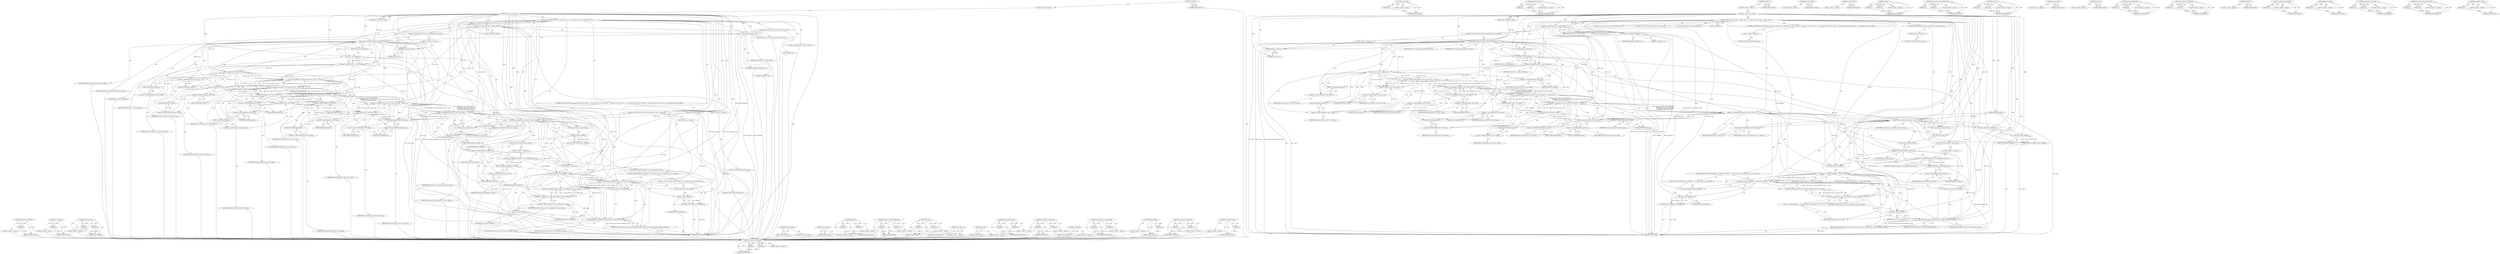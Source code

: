 digraph "&lt;operator&gt;.minus" {
vulnerable_213 [label=<(METHOD,&lt;operator&gt;.logicalNot)>];
vulnerable_214 [label=<(PARAM,p1)>];
vulnerable_215 [label=<(BLOCK,&lt;empty&gt;,&lt;empty&gt;)>];
vulnerable_216 [label=<(METHOD_RETURN,ANY)>];
vulnerable_170 [label=<(METHOD,__task_cred)>];
vulnerable_171 [label=<(PARAM,p1)>];
vulnerable_172 [label=<(BLOCK,&lt;empty&gt;,&lt;empty&gt;)>];
vulnerable_173 [label=<(METHOD_RETURN,ANY)>];
vulnerable_194 [label=<(METHOD,ptrace_has_cap)>];
vulnerable_195 [label=<(PARAM,p1)>];
vulnerable_196 [label=<(PARAM,p2)>];
vulnerable_197 [label=<(BLOCK,&lt;empty&gt;,&lt;empty&gt;)>];
vulnerable_198 [label=<(METHOD_RETURN,ANY)>];
vulnerable_6 [label=<(METHOD,&lt;global&gt;)<SUB>1</SUB>>];
vulnerable_7 [label=<(BLOCK,&lt;empty&gt;,&lt;empty&gt;)<SUB>1</SUB>>];
vulnerable_8 [label=<(METHOD,__ptrace_may_access)<SUB>1</SUB>>];
vulnerable_9 [label=<(PARAM,struct task_struct *task)<SUB>1</SUB>>];
vulnerable_10 [label=<(PARAM,unsigned int mode)<SUB>1</SUB>>];
vulnerable_11 [label=<(BLOCK,{
	const struct cred *cred = current_cred(), *t...,{
	const struct cred *cred = current_cred(), *t...)<SUB>2</SUB>>];
vulnerable_12 [label="<(LOCAL,const struct cred* cred: cred*)<SUB>3</SUB>>"];
vulnerable_13 [label="<(LOCAL,const struct cred* tcred: cred*)<SUB>3</SUB>>"];
vulnerable_14 [label=<(&lt;operator&gt;.assignment,*cred = current_cred())<SUB>3</SUB>>];
vulnerable_15 [label=<(IDENTIFIER,cred,*cred = current_cred())<SUB>3</SUB>>];
vulnerable_16 [label=<(current_cred,current_cred())<SUB>3</SUB>>];
vulnerable_17 [label="<(LOCAL,int dumpable: int)<SUB>13</SUB>>"];
vulnerable_18 [label=<(&lt;operator&gt;.assignment,dumpable = 0)<SUB>13</SUB>>];
vulnerable_19 [label=<(IDENTIFIER,dumpable,dumpable = 0)<SUB>13</SUB>>];
vulnerable_20 [label=<(LITERAL,0,dumpable = 0)<SUB>13</SUB>>];
vulnerable_21 [label=<(CONTROL_STRUCTURE,IF,if (same_thread_group(task, current)))<SUB>15</SUB>>];
vulnerable_22 [label=<(same_thread_group,same_thread_group(task, current))<SUB>15</SUB>>];
vulnerable_23 [label=<(IDENTIFIER,task,same_thread_group(task, current))<SUB>15</SUB>>];
vulnerable_24 [label=<(IDENTIFIER,current,same_thread_group(task, current))<SUB>15</SUB>>];
vulnerable_25 [label=<(BLOCK,&lt;empty&gt;,&lt;empty&gt;)<SUB>16</SUB>>];
vulnerable_26 [label=<(RETURN,return 0;,return 0;)<SUB>16</SUB>>];
vulnerable_27 [label=<(LITERAL,0,return 0;)<SUB>16</SUB>>];
vulnerable_28 [label=<(rcu_read_lock,rcu_read_lock())<SUB>17</SUB>>];
vulnerable_29 [label=<(&lt;operator&gt;.assignment,tcred = __task_cred(task))<SUB>18</SUB>>];
vulnerable_30 [label=<(IDENTIFIER,tcred,tcred = __task_cred(task))<SUB>18</SUB>>];
vulnerable_31 [label=<(__task_cred,__task_cred(task))<SUB>18</SUB>>];
vulnerable_32 [label=<(IDENTIFIER,task,__task_cred(task))<SUB>18</SUB>>];
vulnerable_33 [label=<(CONTROL_STRUCTURE,IF,if (uid_eq(cred-&gt;uid, tcred-&gt;euid) &amp;&amp;
	    uid_eq(cred-&gt;uid, tcred-&gt;suid) &amp;&amp;
	    uid_eq(cred-&gt;uid, tcred-&gt;uid)  &amp;&amp;
	    gid_eq(cred-&gt;gid, tcred-&gt;egid) &amp;&amp;
	    gid_eq(cred-&gt;gid, tcred-&gt;sgid) &amp;&amp;
	    gid_eq(cred-&gt;gid, tcred-&gt;gid)))<SUB>19</SUB>>];
vulnerable_34 [label=<(&lt;operator&gt;.logicalAnd,uid_eq(cred-&gt;uid, tcred-&gt;euid) &amp;&amp;
	    uid_eq(c...)<SUB>19</SUB>>];
vulnerable_35 [label=<(&lt;operator&gt;.logicalAnd,uid_eq(cred-&gt;uid, tcred-&gt;euid) &amp;&amp;
	    uid_eq(c...)<SUB>19</SUB>>];
vulnerable_36 [label=<(&lt;operator&gt;.logicalAnd,uid_eq(cred-&gt;uid, tcred-&gt;euid) &amp;&amp;
	    uid_eq(c...)<SUB>19</SUB>>];
vulnerable_37 [label=<(&lt;operator&gt;.logicalAnd,uid_eq(cred-&gt;uid, tcred-&gt;euid) &amp;&amp;
	    uid_eq(c...)<SUB>19</SUB>>];
vulnerable_38 [label=<(&lt;operator&gt;.logicalAnd,uid_eq(cred-&gt;uid, tcred-&gt;euid) &amp;&amp;
	    uid_eq(c...)<SUB>19</SUB>>];
vulnerable_39 [label=<(uid_eq,uid_eq(cred-&gt;uid, tcred-&gt;euid))<SUB>19</SUB>>];
vulnerable_40 [label=<(&lt;operator&gt;.indirectFieldAccess,cred-&gt;uid)<SUB>19</SUB>>];
vulnerable_41 [label=<(IDENTIFIER,cred,uid_eq(cred-&gt;uid, tcred-&gt;euid))<SUB>19</SUB>>];
vulnerable_42 [label=<(FIELD_IDENTIFIER,uid,uid)<SUB>19</SUB>>];
vulnerable_43 [label=<(&lt;operator&gt;.indirectFieldAccess,tcred-&gt;euid)<SUB>19</SUB>>];
vulnerable_44 [label=<(IDENTIFIER,tcred,uid_eq(cred-&gt;uid, tcred-&gt;euid))<SUB>19</SUB>>];
vulnerable_45 [label=<(FIELD_IDENTIFIER,euid,euid)<SUB>19</SUB>>];
vulnerable_46 [label=<(uid_eq,uid_eq(cred-&gt;uid, tcred-&gt;suid))<SUB>20</SUB>>];
vulnerable_47 [label=<(&lt;operator&gt;.indirectFieldAccess,cred-&gt;uid)<SUB>20</SUB>>];
vulnerable_48 [label=<(IDENTIFIER,cred,uid_eq(cred-&gt;uid, tcred-&gt;suid))<SUB>20</SUB>>];
vulnerable_49 [label=<(FIELD_IDENTIFIER,uid,uid)<SUB>20</SUB>>];
vulnerable_50 [label=<(&lt;operator&gt;.indirectFieldAccess,tcred-&gt;suid)<SUB>20</SUB>>];
vulnerable_51 [label=<(IDENTIFIER,tcred,uid_eq(cred-&gt;uid, tcred-&gt;suid))<SUB>20</SUB>>];
vulnerable_52 [label=<(FIELD_IDENTIFIER,suid,suid)<SUB>20</SUB>>];
vulnerable_53 [label=<(uid_eq,uid_eq(cred-&gt;uid, tcred-&gt;uid))<SUB>21</SUB>>];
vulnerable_54 [label=<(&lt;operator&gt;.indirectFieldAccess,cred-&gt;uid)<SUB>21</SUB>>];
vulnerable_55 [label=<(IDENTIFIER,cred,uid_eq(cred-&gt;uid, tcred-&gt;uid))<SUB>21</SUB>>];
vulnerable_56 [label=<(FIELD_IDENTIFIER,uid,uid)<SUB>21</SUB>>];
vulnerable_57 [label=<(&lt;operator&gt;.indirectFieldAccess,tcred-&gt;uid)<SUB>21</SUB>>];
vulnerable_58 [label=<(IDENTIFIER,tcred,uid_eq(cred-&gt;uid, tcred-&gt;uid))<SUB>21</SUB>>];
vulnerable_59 [label=<(FIELD_IDENTIFIER,uid,uid)<SUB>21</SUB>>];
vulnerable_60 [label=<(gid_eq,gid_eq(cred-&gt;gid, tcred-&gt;egid))<SUB>22</SUB>>];
vulnerable_61 [label=<(&lt;operator&gt;.indirectFieldAccess,cred-&gt;gid)<SUB>22</SUB>>];
vulnerable_62 [label=<(IDENTIFIER,cred,gid_eq(cred-&gt;gid, tcred-&gt;egid))<SUB>22</SUB>>];
vulnerable_63 [label=<(FIELD_IDENTIFIER,gid,gid)<SUB>22</SUB>>];
vulnerable_64 [label=<(&lt;operator&gt;.indirectFieldAccess,tcred-&gt;egid)<SUB>22</SUB>>];
vulnerable_65 [label=<(IDENTIFIER,tcred,gid_eq(cred-&gt;gid, tcred-&gt;egid))<SUB>22</SUB>>];
vulnerable_66 [label=<(FIELD_IDENTIFIER,egid,egid)<SUB>22</SUB>>];
vulnerable_67 [label=<(gid_eq,gid_eq(cred-&gt;gid, tcred-&gt;sgid))<SUB>23</SUB>>];
vulnerable_68 [label=<(&lt;operator&gt;.indirectFieldAccess,cred-&gt;gid)<SUB>23</SUB>>];
vulnerable_69 [label=<(IDENTIFIER,cred,gid_eq(cred-&gt;gid, tcred-&gt;sgid))<SUB>23</SUB>>];
vulnerable_70 [label=<(FIELD_IDENTIFIER,gid,gid)<SUB>23</SUB>>];
vulnerable_71 [label=<(&lt;operator&gt;.indirectFieldAccess,tcred-&gt;sgid)<SUB>23</SUB>>];
vulnerable_72 [label=<(IDENTIFIER,tcred,gid_eq(cred-&gt;gid, tcred-&gt;sgid))<SUB>23</SUB>>];
vulnerable_73 [label=<(FIELD_IDENTIFIER,sgid,sgid)<SUB>23</SUB>>];
vulnerable_74 [label=<(gid_eq,gid_eq(cred-&gt;gid, tcred-&gt;gid))<SUB>24</SUB>>];
vulnerable_75 [label=<(&lt;operator&gt;.indirectFieldAccess,cred-&gt;gid)<SUB>24</SUB>>];
vulnerable_76 [label=<(IDENTIFIER,cred,gid_eq(cred-&gt;gid, tcred-&gt;gid))<SUB>24</SUB>>];
vulnerable_77 [label=<(FIELD_IDENTIFIER,gid,gid)<SUB>24</SUB>>];
vulnerable_78 [label=<(&lt;operator&gt;.indirectFieldAccess,tcred-&gt;gid)<SUB>24</SUB>>];
vulnerable_79 [label=<(IDENTIFIER,tcred,gid_eq(cred-&gt;gid, tcred-&gt;gid))<SUB>24</SUB>>];
vulnerable_80 [label=<(FIELD_IDENTIFIER,gid,gid)<SUB>24</SUB>>];
vulnerable_81 [label=<(BLOCK,&lt;empty&gt;,&lt;empty&gt;)<SUB>25</SUB>>];
vulnerable_82 [label=<(CONTROL_STRUCTURE,GOTO,goto ok;)<SUB>25</SUB>>];
vulnerable_83 [label=<(CONTROL_STRUCTURE,IF,if (ptrace_has_cap(tcred-&gt;user_ns, mode)))<SUB>26</SUB>>];
vulnerable_84 [label=<(ptrace_has_cap,ptrace_has_cap(tcred-&gt;user_ns, mode))<SUB>26</SUB>>];
vulnerable_85 [label=<(&lt;operator&gt;.indirectFieldAccess,tcred-&gt;user_ns)<SUB>26</SUB>>];
vulnerable_86 [label=<(IDENTIFIER,tcred,ptrace_has_cap(tcred-&gt;user_ns, mode))<SUB>26</SUB>>];
vulnerable_87 [label=<(FIELD_IDENTIFIER,user_ns,user_ns)<SUB>26</SUB>>];
vulnerable_88 [label=<(IDENTIFIER,mode,ptrace_has_cap(tcred-&gt;user_ns, mode))<SUB>26</SUB>>];
vulnerable_89 [label=<(BLOCK,&lt;empty&gt;,&lt;empty&gt;)<SUB>27</SUB>>];
vulnerable_90 [label=<(CONTROL_STRUCTURE,GOTO,goto ok;)<SUB>27</SUB>>];
vulnerable_91 [label=<(rcu_read_unlock,rcu_read_unlock())<SUB>28</SUB>>];
vulnerable_92 [label=<(RETURN,return -EPERM;,return -EPERM;)<SUB>29</SUB>>];
vulnerable_93 [label=<(&lt;operator&gt;.minus,-EPERM)<SUB>29</SUB>>];
vulnerable_94 [label=<(IDENTIFIER,EPERM,-EPERM)<SUB>29</SUB>>];
vulnerable_95 [label=<(JUMP_TARGET,ok)<SUB>30</SUB>>];
vulnerable_96 [label=<(rcu_read_unlock,rcu_read_unlock())<SUB>31</SUB>>];
vulnerable_97 [label=<(smp_rmb,smp_rmb())<SUB>32</SUB>>];
vulnerable_98 [label=<(CONTROL_STRUCTURE,IF,if (task-&gt;mm))<SUB>33</SUB>>];
vulnerable_99 [label=<(&lt;operator&gt;.indirectFieldAccess,task-&gt;mm)<SUB>33</SUB>>];
vulnerable_100 [label=<(IDENTIFIER,task,if (task-&gt;mm))<SUB>33</SUB>>];
vulnerable_101 [label=<(FIELD_IDENTIFIER,mm,mm)<SUB>33</SUB>>];
vulnerable_102 [label=<(BLOCK,&lt;empty&gt;,&lt;empty&gt;)<SUB>34</SUB>>];
vulnerable_103 [label=<(&lt;operator&gt;.assignment,dumpable = get_dumpable(task-&gt;mm))<SUB>34</SUB>>];
vulnerable_104 [label=<(IDENTIFIER,dumpable,dumpable = get_dumpable(task-&gt;mm))<SUB>34</SUB>>];
vulnerable_105 [label=<(get_dumpable,get_dumpable(task-&gt;mm))<SUB>34</SUB>>];
vulnerable_106 [label=<(&lt;operator&gt;.indirectFieldAccess,task-&gt;mm)<SUB>34</SUB>>];
vulnerable_107 [label=<(IDENTIFIER,task,get_dumpable(task-&gt;mm))<SUB>34</SUB>>];
vulnerable_108 [label=<(FIELD_IDENTIFIER,mm,mm)<SUB>34</SUB>>];
vulnerable_109 [label=<(rcu_read_lock,rcu_read_lock())<SUB>35</SUB>>];
vulnerable_110 [label=<(CONTROL_STRUCTURE,IF,if (!dumpable &amp;&amp; !ptrace_has_cap(__task_cred(task)-&gt;user_ns, mode)))<SUB>36</SUB>>];
vulnerable_111 [label=<(&lt;operator&gt;.logicalAnd,!dumpable &amp;&amp; !ptrace_has_cap(__task_cred(task)-...)<SUB>36</SUB>>];
vulnerable_112 [label=<(&lt;operator&gt;.logicalNot,!dumpable)<SUB>36</SUB>>];
vulnerable_113 [label=<(IDENTIFIER,dumpable,!dumpable)<SUB>36</SUB>>];
vulnerable_114 [label=<(&lt;operator&gt;.logicalNot,!ptrace_has_cap(__task_cred(task)-&gt;user_ns, mode))<SUB>36</SUB>>];
vulnerable_115 [label=<(ptrace_has_cap,ptrace_has_cap(__task_cred(task)-&gt;user_ns, mode))<SUB>36</SUB>>];
vulnerable_116 [label=<(&lt;operator&gt;.indirectFieldAccess,__task_cred(task)-&gt;user_ns)<SUB>36</SUB>>];
vulnerable_117 [label=<(__task_cred,__task_cred(task))<SUB>36</SUB>>];
vulnerable_118 [label=<(IDENTIFIER,task,__task_cred(task))<SUB>36</SUB>>];
vulnerable_119 [label=<(FIELD_IDENTIFIER,user_ns,user_ns)<SUB>36</SUB>>];
vulnerable_120 [label=<(IDENTIFIER,mode,ptrace_has_cap(__task_cred(task)-&gt;user_ns, mode))<SUB>36</SUB>>];
vulnerable_121 [label=<(BLOCK,{
 		rcu_read_unlock();
 		return -EPERM;
 	},{
 		rcu_read_unlock();
 		return -EPERM;
 	})<SUB>36</SUB>>];
vulnerable_122 [label=<(rcu_read_unlock,rcu_read_unlock())<SUB>37</SUB>>];
vulnerable_123 [label=<(RETURN,return -EPERM;,return -EPERM;)<SUB>38</SUB>>];
vulnerable_124 [label=<(&lt;operator&gt;.minus,-EPERM)<SUB>38</SUB>>];
vulnerable_125 [label=<(IDENTIFIER,EPERM,-EPERM)<SUB>38</SUB>>];
vulnerable_126 [label=<(rcu_read_unlock,rcu_read_unlock())<SUB>40</SUB>>];
vulnerable_127 [label=<(RETURN,return security_ptrace_access_check(task, mode);,return security_ptrace_access_check(task, mode);)<SUB>42</SUB>>];
vulnerable_128 [label=<(security_ptrace_access_check,security_ptrace_access_check(task, mode))<SUB>42</SUB>>];
vulnerable_129 [label=<(IDENTIFIER,task,security_ptrace_access_check(task, mode))<SUB>42</SUB>>];
vulnerable_130 [label=<(IDENTIFIER,mode,security_ptrace_access_check(task, mode))<SUB>42</SUB>>];
vulnerable_131 [label=<(METHOD_RETURN,int)<SUB>1</SUB>>];
vulnerable_133 [label=<(METHOD_RETURN,ANY)<SUB>1</SUB>>];
vulnerable_199 [label=<(METHOD,rcu_read_unlock)>];
vulnerable_200 [label=<(BLOCK,&lt;empty&gt;,&lt;empty&gt;)>];
vulnerable_201 [label=<(METHOD_RETURN,ANY)>];
vulnerable_159 [label=<(METHOD,current_cred)>];
vulnerable_160 [label=<(BLOCK,&lt;empty&gt;,&lt;empty&gt;)>];
vulnerable_161 [label=<(METHOD_RETURN,ANY)>];
vulnerable_189 [label=<(METHOD,gid_eq)>];
vulnerable_190 [label=<(PARAM,p1)>];
vulnerable_191 [label=<(PARAM,p2)>];
vulnerable_192 [label=<(BLOCK,&lt;empty&gt;,&lt;empty&gt;)>];
vulnerable_193 [label=<(METHOD_RETURN,ANY)>];
vulnerable_184 [label=<(METHOD,&lt;operator&gt;.indirectFieldAccess)>];
vulnerable_185 [label=<(PARAM,p1)>];
vulnerable_186 [label=<(PARAM,p2)>];
vulnerable_187 [label=<(BLOCK,&lt;empty&gt;,&lt;empty&gt;)>];
vulnerable_188 [label=<(METHOD_RETURN,ANY)>];
vulnerable_179 [label=<(METHOD,uid_eq)>];
vulnerable_180 [label=<(PARAM,p1)>];
vulnerable_181 [label=<(PARAM,p2)>];
vulnerable_182 [label=<(BLOCK,&lt;empty&gt;,&lt;empty&gt;)>];
vulnerable_183 [label=<(METHOD_RETURN,ANY)>];
vulnerable_167 [label=<(METHOD,rcu_read_lock)>];
vulnerable_168 [label=<(BLOCK,&lt;empty&gt;,&lt;empty&gt;)>];
vulnerable_169 [label=<(METHOD_RETURN,ANY)>];
vulnerable_206 [label=<(METHOD,smp_rmb)>];
vulnerable_207 [label=<(BLOCK,&lt;empty&gt;,&lt;empty&gt;)>];
vulnerable_208 [label=<(METHOD_RETURN,ANY)>];
vulnerable_162 [label=<(METHOD,same_thread_group)>];
vulnerable_163 [label=<(PARAM,p1)>];
vulnerable_164 [label=<(PARAM,p2)>];
vulnerable_165 [label=<(BLOCK,&lt;empty&gt;,&lt;empty&gt;)>];
vulnerable_166 [label=<(METHOD_RETURN,ANY)>];
vulnerable_154 [label=<(METHOD,&lt;operator&gt;.assignment)>];
vulnerable_155 [label=<(PARAM,p1)>];
vulnerable_156 [label=<(PARAM,p2)>];
vulnerable_157 [label=<(BLOCK,&lt;empty&gt;,&lt;empty&gt;)>];
vulnerable_158 [label=<(METHOD_RETURN,ANY)>];
vulnerable_148 [label=<(METHOD,&lt;global&gt;)<SUB>1</SUB>>];
vulnerable_149 [label=<(BLOCK,&lt;empty&gt;,&lt;empty&gt;)>];
vulnerable_150 [label=<(METHOD_RETURN,ANY)>];
vulnerable_217 [label=<(METHOD,security_ptrace_access_check)>];
vulnerable_218 [label=<(PARAM,p1)>];
vulnerable_219 [label=<(PARAM,p2)>];
vulnerable_220 [label=<(BLOCK,&lt;empty&gt;,&lt;empty&gt;)>];
vulnerable_221 [label=<(METHOD_RETURN,ANY)>];
vulnerable_209 [label=<(METHOD,get_dumpable)>];
vulnerable_210 [label=<(PARAM,p1)>];
vulnerable_211 [label=<(BLOCK,&lt;empty&gt;,&lt;empty&gt;)>];
vulnerable_212 [label=<(METHOD_RETURN,ANY)>];
vulnerable_174 [label=<(METHOD,&lt;operator&gt;.logicalAnd)>];
vulnerable_175 [label=<(PARAM,p1)>];
vulnerable_176 [label=<(PARAM,p2)>];
vulnerable_177 [label=<(BLOCK,&lt;empty&gt;,&lt;empty&gt;)>];
vulnerable_178 [label=<(METHOD_RETURN,ANY)>];
vulnerable_202 [label=<(METHOD,&lt;operator&gt;.minus)>];
vulnerable_203 [label=<(PARAM,p1)>];
vulnerable_204 [label=<(BLOCK,&lt;empty&gt;,&lt;empty&gt;)>];
vulnerable_205 [label=<(METHOD_RETURN,ANY)>];
fixed_214 [label=<(METHOD,&lt;operator&gt;.notEquals)>];
fixed_215 [label=<(PARAM,p1)>];
fixed_216 [label=<(PARAM,p2)>];
fixed_217 [label=<(BLOCK,&lt;empty&gt;,&lt;empty&gt;)>];
fixed_218 [label=<(METHOD_RETURN,ANY)>];
fixed_171 [label=<(METHOD,__task_cred)>];
fixed_172 [label=<(PARAM,p1)>];
fixed_173 [label=<(BLOCK,&lt;empty&gt;,&lt;empty&gt;)>];
fixed_174 [label=<(METHOD_RETURN,ANY)>];
fixed_195 [label=<(METHOD,ptrace_has_cap)>];
fixed_196 [label=<(PARAM,p1)>];
fixed_197 [label=<(PARAM,p2)>];
fixed_198 [label=<(BLOCK,&lt;empty&gt;,&lt;empty&gt;)>];
fixed_199 [label=<(METHOD_RETURN,ANY)>];
fixed_6 [label=<(METHOD,&lt;global&gt;)<SUB>1</SUB>>];
fixed_7 [label=<(BLOCK,&lt;empty&gt;,&lt;empty&gt;)<SUB>1</SUB>>];
fixed_8 [label=<(METHOD,__ptrace_may_access)<SUB>1</SUB>>];
fixed_9 [label=<(PARAM,struct task_struct *task)<SUB>1</SUB>>];
fixed_10 [label=<(PARAM,unsigned int mode)<SUB>1</SUB>>];
fixed_11 [label=<(BLOCK,{
	const struct cred *cred = current_cred(), *t...,{
	const struct cred *cred = current_cred(), *t...)<SUB>2</SUB>>];
fixed_12 [label="<(LOCAL,const struct cred* cred: cred*)<SUB>3</SUB>>"];
fixed_13 [label="<(LOCAL,const struct cred* tcred: cred*)<SUB>3</SUB>>"];
fixed_14 [label=<(&lt;operator&gt;.assignment,*cred = current_cred())<SUB>3</SUB>>];
fixed_15 [label=<(IDENTIFIER,cred,*cred = current_cred())<SUB>3</SUB>>];
fixed_16 [label=<(current_cred,current_cred())<SUB>3</SUB>>];
fixed_17 [label="<(LOCAL,int dumpable: int)<SUB>13</SUB>>"];
fixed_18 [label=<(&lt;operator&gt;.assignment,dumpable = 0)<SUB>13</SUB>>];
fixed_19 [label=<(IDENTIFIER,dumpable,dumpable = 0)<SUB>13</SUB>>];
fixed_20 [label=<(LITERAL,0,dumpable = 0)<SUB>13</SUB>>];
fixed_21 [label=<(CONTROL_STRUCTURE,IF,if (same_thread_group(task, current)))<SUB>15</SUB>>];
fixed_22 [label=<(same_thread_group,same_thread_group(task, current))<SUB>15</SUB>>];
fixed_23 [label=<(IDENTIFIER,task,same_thread_group(task, current))<SUB>15</SUB>>];
fixed_24 [label=<(IDENTIFIER,current,same_thread_group(task, current))<SUB>15</SUB>>];
fixed_25 [label=<(BLOCK,&lt;empty&gt;,&lt;empty&gt;)<SUB>16</SUB>>];
fixed_26 [label=<(RETURN,return 0;,return 0;)<SUB>16</SUB>>];
fixed_27 [label=<(LITERAL,0,return 0;)<SUB>16</SUB>>];
fixed_28 [label=<(rcu_read_lock,rcu_read_lock())<SUB>17</SUB>>];
fixed_29 [label=<(&lt;operator&gt;.assignment,tcred = __task_cred(task))<SUB>18</SUB>>];
fixed_30 [label=<(IDENTIFIER,tcred,tcred = __task_cred(task))<SUB>18</SUB>>];
fixed_31 [label=<(__task_cred,__task_cred(task))<SUB>18</SUB>>];
fixed_32 [label=<(IDENTIFIER,task,__task_cred(task))<SUB>18</SUB>>];
fixed_33 [label=<(CONTROL_STRUCTURE,IF,if (uid_eq(cred-&gt;uid, tcred-&gt;euid) &amp;&amp;
	    uid_eq(cred-&gt;uid, tcred-&gt;suid) &amp;&amp;
	    uid_eq(cred-&gt;uid, tcred-&gt;uid)  &amp;&amp;
	    gid_eq(cred-&gt;gid, tcred-&gt;egid) &amp;&amp;
	    gid_eq(cred-&gt;gid, tcred-&gt;sgid) &amp;&amp;
	    gid_eq(cred-&gt;gid, tcred-&gt;gid)))<SUB>19</SUB>>];
fixed_34 [label=<(&lt;operator&gt;.logicalAnd,uid_eq(cred-&gt;uid, tcred-&gt;euid) &amp;&amp;
	    uid_eq(c...)<SUB>19</SUB>>];
fixed_35 [label=<(&lt;operator&gt;.logicalAnd,uid_eq(cred-&gt;uid, tcred-&gt;euid) &amp;&amp;
	    uid_eq(c...)<SUB>19</SUB>>];
fixed_36 [label=<(&lt;operator&gt;.logicalAnd,uid_eq(cred-&gt;uid, tcred-&gt;euid) &amp;&amp;
	    uid_eq(c...)<SUB>19</SUB>>];
fixed_37 [label=<(&lt;operator&gt;.logicalAnd,uid_eq(cred-&gt;uid, tcred-&gt;euid) &amp;&amp;
	    uid_eq(c...)<SUB>19</SUB>>];
fixed_38 [label=<(&lt;operator&gt;.logicalAnd,uid_eq(cred-&gt;uid, tcred-&gt;euid) &amp;&amp;
	    uid_eq(c...)<SUB>19</SUB>>];
fixed_39 [label=<(uid_eq,uid_eq(cred-&gt;uid, tcred-&gt;euid))<SUB>19</SUB>>];
fixed_40 [label=<(&lt;operator&gt;.indirectFieldAccess,cred-&gt;uid)<SUB>19</SUB>>];
fixed_41 [label=<(IDENTIFIER,cred,uid_eq(cred-&gt;uid, tcred-&gt;euid))<SUB>19</SUB>>];
fixed_42 [label=<(FIELD_IDENTIFIER,uid,uid)<SUB>19</SUB>>];
fixed_43 [label=<(&lt;operator&gt;.indirectFieldAccess,tcred-&gt;euid)<SUB>19</SUB>>];
fixed_44 [label=<(IDENTIFIER,tcred,uid_eq(cred-&gt;uid, tcred-&gt;euid))<SUB>19</SUB>>];
fixed_45 [label=<(FIELD_IDENTIFIER,euid,euid)<SUB>19</SUB>>];
fixed_46 [label=<(uid_eq,uid_eq(cred-&gt;uid, tcred-&gt;suid))<SUB>20</SUB>>];
fixed_47 [label=<(&lt;operator&gt;.indirectFieldAccess,cred-&gt;uid)<SUB>20</SUB>>];
fixed_48 [label=<(IDENTIFIER,cred,uid_eq(cred-&gt;uid, tcred-&gt;suid))<SUB>20</SUB>>];
fixed_49 [label=<(FIELD_IDENTIFIER,uid,uid)<SUB>20</SUB>>];
fixed_50 [label=<(&lt;operator&gt;.indirectFieldAccess,tcred-&gt;suid)<SUB>20</SUB>>];
fixed_51 [label=<(IDENTIFIER,tcred,uid_eq(cred-&gt;uid, tcred-&gt;suid))<SUB>20</SUB>>];
fixed_52 [label=<(FIELD_IDENTIFIER,suid,suid)<SUB>20</SUB>>];
fixed_53 [label=<(uid_eq,uid_eq(cred-&gt;uid, tcred-&gt;uid))<SUB>21</SUB>>];
fixed_54 [label=<(&lt;operator&gt;.indirectFieldAccess,cred-&gt;uid)<SUB>21</SUB>>];
fixed_55 [label=<(IDENTIFIER,cred,uid_eq(cred-&gt;uid, tcred-&gt;uid))<SUB>21</SUB>>];
fixed_56 [label=<(FIELD_IDENTIFIER,uid,uid)<SUB>21</SUB>>];
fixed_57 [label=<(&lt;operator&gt;.indirectFieldAccess,tcred-&gt;uid)<SUB>21</SUB>>];
fixed_58 [label=<(IDENTIFIER,tcred,uid_eq(cred-&gt;uid, tcred-&gt;uid))<SUB>21</SUB>>];
fixed_59 [label=<(FIELD_IDENTIFIER,uid,uid)<SUB>21</SUB>>];
fixed_60 [label=<(gid_eq,gid_eq(cred-&gt;gid, tcred-&gt;egid))<SUB>22</SUB>>];
fixed_61 [label=<(&lt;operator&gt;.indirectFieldAccess,cred-&gt;gid)<SUB>22</SUB>>];
fixed_62 [label=<(IDENTIFIER,cred,gid_eq(cred-&gt;gid, tcred-&gt;egid))<SUB>22</SUB>>];
fixed_63 [label=<(FIELD_IDENTIFIER,gid,gid)<SUB>22</SUB>>];
fixed_64 [label=<(&lt;operator&gt;.indirectFieldAccess,tcred-&gt;egid)<SUB>22</SUB>>];
fixed_65 [label=<(IDENTIFIER,tcred,gid_eq(cred-&gt;gid, tcred-&gt;egid))<SUB>22</SUB>>];
fixed_66 [label=<(FIELD_IDENTIFIER,egid,egid)<SUB>22</SUB>>];
fixed_67 [label=<(gid_eq,gid_eq(cred-&gt;gid, tcred-&gt;sgid))<SUB>23</SUB>>];
fixed_68 [label=<(&lt;operator&gt;.indirectFieldAccess,cred-&gt;gid)<SUB>23</SUB>>];
fixed_69 [label=<(IDENTIFIER,cred,gid_eq(cred-&gt;gid, tcred-&gt;sgid))<SUB>23</SUB>>];
fixed_70 [label=<(FIELD_IDENTIFIER,gid,gid)<SUB>23</SUB>>];
fixed_71 [label=<(&lt;operator&gt;.indirectFieldAccess,tcred-&gt;sgid)<SUB>23</SUB>>];
fixed_72 [label=<(IDENTIFIER,tcred,gid_eq(cred-&gt;gid, tcred-&gt;sgid))<SUB>23</SUB>>];
fixed_73 [label=<(FIELD_IDENTIFIER,sgid,sgid)<SUB>23</SUB>>];
fixed_74 [label=<(gid_eq,gid_eq(cred-&gt;gid, tcred-&gt;gid))<SUB>24</SUB>>];
fixed_75 [label=<(&lt;operator&gt;.indirectFieldAccess,cred-&gt;gid)<SUB>24</SUB>>];
fixed_76 [label=<(IDENTIFIER,cred,gid_eq(cred-&gt;gid, tcred-&gt;gid))<SUB>24</SUB>>];
fixed_77 [label=<(FIELD_IDENTIFIER,gid,gid)<SUB>24</SUB>>];
fixed_78 [label=<(&lt;operator&gt;.indirectFieldAccess,tcred-&gt;gid)<SUB>24</SUB>>];
fixed_79 [label=<(IDENTIFIER,tcred,gid_eq(cred-&gt;gid, tcred-&gt;gid))<SUB>24</SUB>>];
fixed_80 [label=<(FIELD_IDENTIFIER,gid,gid)<SUB>24</SUB>>];
fixed_81 [label=<(BLOCK,&lt;empty&gt;,&lt;empty&gt;)<SUB>25</SUB>>];
fixed_82 [label=<(CONTROL_STRUCTURE,GOTO,goto ok;)<SUB>25</SUB>>];
fixed_83 [label=<(CONTROL_STRUCTURE,IF,if (ptrace_has_cap(tcred-&gt;user_ns, mode)))<SUB>26</SUB>>];
fixed_84 [label=<(ptrace_has_cap,ptrace_has_cap(tcred-&gt;user_ns, mode))<SUB>26</SUB>>];
fixed_85 [label=<(&lt;operator&gt;.indirectFieldAccess,tcred-&gt;user_ns)<SUB>26</SUB>>];
fixed_86 [label=<(IDENTIFIER,tcred,ptrace_has_cap(tcred-&gt;user_ns, mode))<SUB>26</SUB>>];
fixed_87 [label=<(FIELD_IDENTIFIER,user_ns,user_ns)<SUB>26</SUB>>];
fixed_88 [label=<(IDENTIFIER,mode,ptrace_has_cap(tcred-&gt;user_ns, mode))<SUB>26</SUB>>];
fixed_89 [label=<(BLOCK,&lt;empty&gt;,&lt;empty&gt;)<SUB>27</SUB>>];
fixed_90 [label=<(CONTROL_STRUCTURE,GOTO,goto ok;)<SUB>27</SUB>>];
fixed_91 [label=<(rcu_read_unlock,rcu_read_unlock())<SUB>28</SUB>>];
fixed_92 [label=<(RETURN,return -EPERM;,return -EPERM;)<SUB>29</SUB>>];
fixed_93 [label=<(&lt;operator&gt;.minus,-EPERM)<SUB>29</SUB>>];
fixed_94 [label=<(IDENTIFIER,EPERM,-EPERM)<SUB>29</SUB>>];
fixed_95 [label=<(JUMP_TARGET,ok)<SUB>30</SUB>>];
fixed_96 [label=<(rcu_read_unlock,rcu_read_unlock())<SUB>31</SUB>>];
fixed_97 [label=<(smp_rmb,smp_rmb())<SUB>32</SUB>>];
fixed_98 [label=<(CONTROL_STRUCTURE,IF,if (task-&gt;mm))<SUB>33</SUB>>];
fixed_99 [label=<(&lt;operator&gt;.indirectFieldAccess,task-&gt;mm)<SUB>33</SUB>>];
fixed_100 [label=<(IDENTIFIER,task,if (task-&gt;mm))<SUB>33</SUB>>];
fixed_101 [label=<(FIELD_IDENTIFIER,mm,mm)<SUB>33</SUB>>];
fixed_102 [label=<(BLOCK,&lt;empty&gt;,&lt;empty&gt;)<SUB>34</SUB>>];
fixed_103 [label=<(&lt;operator&gt;.assignment,dumpable = get_dumpable(task-&gt;mm))<SUB>34</SUB>>];
fixed_104 [label=<(IDENTIFIER,dumpable,dumpable = get_dumpable(task-&gt;mm))<SUB>34</SUB>>];
fixed_105 [label=<(get_dumpable,get_dumpable(task-&gt;mm))<SUB>34</SUB>>];
fixed_106 [label=<(&lt;operator&gt;.indirectFieldAccess,task-&gt;mm)<SUB>34</SUB>>];
fixed_107 [label=<(IDENTIFIER,task,get_dumpable(task-&gt;mm))<SUB>34</SUB>>];
fixed_108 [label=<(FIELD_IDENTIFIER,mm,mm)<SUB>34</SUB>>];
fixed_109 [label=<(rcu_read_lock,rcu_read_lock())<SUB>35</SUB>>];
fixed_110 [label=<(CONTROL_STRUCTURE,IF,if (dumpable != SUID_DUMP_USER &amp;&amp;
	    !ptrace_has_cap(__task_cred(task)-&gt;user_ns, mode)))<SUB>36</SUB>>];
fixed_111 [label=<(&lt;operator&gt;.logicalAnd,dumpable != SUID_DUMP_USER &amp;&amp;
	    !ptrace_has_...)<SUB>36</SUB>>];
fixed_112 [label=<(&lt;operator&gt;.notEquals,dumpable != SUID_DUMP_USER)<SUB>36</SUB>>];
fixed_113 [label=<(IDENTIFIER,dumpable,dumpable != SUID_DUMP_USER)<SUB>36</SUB>>];
fixed_114 [label=<(IDENTIFIER,SUID_DUMP_USER,dumpable != SUID_DUMP_USER)<SUB>36</SUB>>];
fixed_115 [label=<(&lt;operator&gt;.logicalNot,!ptrace_has_cap(__task_cred(task)-&gt;user_ns, mode))<SUB>37</SUB>>];
fixed_116 [label=<(ptrace_has_cap,ptrace_has_cap(__task_cred(task)-&gt;user_ns, mode))<SUB>37</SUB>>];
fixed_117 [label=<(&lt;operator&gt;.indirectFieldAccess,__task_cred(task)-&gt;user_ns)<SUB>37</SUB>>];
fixed_118 [label=<(__task_cred,__task_cred(task))<SUB>37</SUB>>];
fixed_119 [label=<(IDENTIFIER,task,__task_cred(task))<SUB>37</SUB>>];
fixed_120 [label=<(FIELD_IDENTIFIER,user_ns,user_ns)<SUB>37</SUB>>];
fixed_121 [label=<(IDENTIFIER,mode,ptrace_has_cap(__task_cred(task)-&gt;user_ns, mode))<SUB>37</SUB>>];
fixed_122 [label=<(BLOCK,{
 		rcu_read_unlock();
 		return -EPERM;
 	},{
 		rcu_read_unlock();
 		return -EPERM;
 	})<SUB>37</SUB>>];
fixed_123 [label=<(rcu_read_unlock,rcu_read_unlock())<SUB>38</SUB>>];
fixed_124 [label=<(RETURN,return -EPERM;,return -EPERM;)<SUB>39</SUB>>];
fixed_125 [label=<(&lt;operator&gt;.minus,-EPERM)<SUB>39</SUB>>];
fixed_126 [label=<(IDENTIFIER,EPERM,-EPERM)<SUB>39</SUB>>];
fixed_127 [label=<(rcu_read_unlock,rcu_read_unlock())<SUB>41</SUB>>];
fixed_128 [label=<(RETURN,return security_ptrace_access_check(task, mode);,return security_ptrace_access_check(task, mode);)<SUB>43</SUB>>];
fixed_129 [label=<(security_ptrace_access_check,security_ptrace_access_check(task, mode))<SUB>43</SUB>>];
fixed_130 [label=<(IDENTIFIER,task,security_ptrace_access_check(task, mode))<SUB>43</SUB>>];
fixed_131 [label=<(IDENTIFIER,mode,security_ptrace_access_check(task, mode))<SUB>43</SUB>>];
fixed_132 [label=<(METHOD_RETURN,int)<SUB>1</SUB>>];
fixed_134 [label=<(METHOD_RETURN,ANY)<SUB>1</SUB>>];
fixed_200 [label=<(METHOD,rcu_read_unlock)>];
fixed_201 [label=<(BLOCK,&lt;empty&gt;,&lt;empty&gt;)>];
fixed_202 [label=<(METHOD_RETURN,ANY)>];
fixed_160 [label=<(METHOD,current_cred)>];
fixed_161 [label=<(BLOCK,&lt;empty&gt;,&lt;empty&gt;)>];
fixed_162 [label=<(METHOD_RETURN,ANY)>];
fixed_190 [label=<(METHOD,gid_eq)>];
fixed_191 [label=<(PARAM,p1)>];
fixed_192 [label=<(PARAM,p2)>];
fixed_193 [label=<(BLOCK,&lt;empty&gt;,&lt;empty&gt;)>];
fixed_194 [label=<(METHOD_RETURN,ANY)>];
fixed_185 [label=<(METHOD,&lt;operator&gt;.indirectFieldAccess)>];
fixed_186 [label=<(PARAM,p1)>];
fixed_187 [label=<(PARAM,p2)>];
fixed_188 [label=<(BLOCK,&lt;empty&gt;,&lt;empty&gt;)>];
fixed_189 [label=<(METHOD_RETURN,ANY)>];
fixed_180 [label=<(METHOD,uid_eq)>];
fixed_181 [label=<(PARAM,p1)>];
fixed_182 [label=<(PARAM,p2)>];
fixed_183 [label=<(BLOCK,&lt;empty&gt;,&lt;empty&gt;)>];
fixed_184 [label=<(METHOD_RETURN,ANY)>];
fixed_168 [label=<(METHOD,rcu_read_lock)>];
fixed_169 [label=<(BLOCK,&lt;empty&gt;,&lt;empty&gt;)>];
fixed_170 [label=<(METHOD_RETURN,ANY)>];
fixed_207 [label=<(METHOD,smp_rmb)>];
fixed_208 [label=<(BLOCK,&lt;empty&gt;,&lt;empty&gt;)>];
fixed_209 [label=<(METHOD_RETURN,ANY)>];
fixed_163 [label=<(METHOD,same_thread_group)>];
fixed_164 [label=<(PARAM,p1)>];
fixed_165 [label=<(PARAM,p2)>];
fixed_166 [label=<(BLOCK,&lt;empty&gt;,&lt;empty&gt;)>];
fixed_167 [label=<(METHOD_RETURN,ANY)>];
fixed_155 [label=<(METHOD,&lt;operator&gt;.assignment)>];
fixed_156 [label=<(PARAM,p1)>];
fixed_157 [label=<(PARAM,p2)>];
fixed_158 [label=<(BLOCK,&lt;empty&gt;,&lt;empty&gt;)>];
fixed_159 [label=<(METHOD_RETURN,ANY)>];
fixed_149 [label=<(METHOD,&lt;global&gt;)<SUB>1</SUB>>];
fixed_150 [label=<(BLOCK,&lt;empty&gt;,&lt;empty&gt;)>];
fixed_151 [label=<(METHOD_RETURN,ANY)>];
fixed_219 [label=<(METHOD,&lt;operator&gt;.logicalNot)>];
fixed_220 [label=<(PARAM,p1)>];
fixed_221 [label=<(BLOCK,&lt;empty&gt;,&lt;empty&gt;)>];
fixed_222 [label=<(METHOD_RETURN,ANY)>];
fixed_210 [label=<(METHOD,get_dumpable)>];
fixed_211 [label=<(PARAM,p1)>];
fixed_212 [label=<(BLOCK,&lt;empty&gt;,&lt;empty&gt;)>];
fixed_213 [label=<(METHOD_RETURN,ANY)>];
fixed_175 [label=<(METHOD,&lt;operator&gt;.logicalAnd)>];
fixed_176 [label=<(PARAM,p1)>];
fixed_177 [label=<(PARAM,p2)>];
fixed_178 [label=<(BLOCK,&lt;empty&gt;,&lt;empty&gt;)>];
fixed_179 [label=<(METHOD_RETURN,ANY)>];
fixed_223 [label=<(METHOD,security_ptrace_access_check)>];
fixed_224 [label=<(PARAM,p1)>];
fixed_225 [label=<(PARAM,p2)>];
fixed_226 [label=<(BLOCK,&lt;empty&gt;,&lt;empty&gt;)>];
fixed_227 [label=<(METHOD_RETURN,ANY)>];
fixed_203 [label=<(METHOD,&lt;operator&gt;.minus)>];
fixed_204 [label=<(PARAM,p1)>];
fixed_205 [label=<(BLOCK,&lt;empty&gt;,&lt;empty&gt;)>];
fixed_206 [label=<(METHOD_RETURN,ANY)>];
vulnerable_213 -> vulnerable_214  [key=0, label="AST: "];
vulnerable_213 -> vulnerable_214  [key=1, label="DDG: "];
vulnerable_213 -> vulnerable_215  [key=0, label="AST: "];
vulnerable_213 -> vulnerable_216  [key=0, label="AST: "];
vulnerable_213 -> vulnerable_216  [key=1, label="CFG: "];
vulnerable_214 -> vulnerable_216  [key=0, label="DDG: p1"];
vulnerable_215 -> fixed_214  [key=0];
vulnerable_216 -> fixed_214  [key=0];
vulnerable_170 -> vulnerable_171  [key=0, label="AST: "];
vulnerable_170 -> vulnerable_171  [key=1, label="DDG: "];
vulnerable_170 -> vulnerable_172  [key=0, label="AST: "];
vulnerable_170 -> vulnerable_173  [key=0, label="AST: "];
vulnerable_170 -> vulnerable_173  [key=1, label="CFG: "];
vulnerable_171 -> vulnerable_173  [key=0, label="DDG: p1"];
vulnerable_172 -> fixed_214  [key=0];
vulnerable_173 -> fixed_214  [key=0];
vulnerable_194 -> vulnerable_195  [key=0, label="AST: "];
vulnerable_194 -> vulnerable_195  [key=1, label="DDG: "];
vulnerable_194 -> vulnerable_197  [key=0, label="AST: "];
vulnerable_194 -> vulnerable_196  [key=0, label="AST: "];
vulnerable_194 -> vulnerable_196  [key=1, label="DDG: "];
vulnerable_194 -> vulnerable_198  [key=0, label="AST: "];
vulnerable_194 -> vulnerable_198  [key=1, label="CFG: "];
vulnerable_195 -> vulnerable_198  [key=0, label="DDG: p1"];
vulnerable_196 -> vulnerable_198  [key=0, label="DDG: p2"];
vulnerable_197 -> fixed_214  [key=0];
vulnerable_198 -> fixed_214  [key=0];
vulnerable_6 -> vulnerable_7  [key=0, label="AST: "];
vulnerable_6 -> vulnerable_133  [key=0, label="AST: "];
vulnerable_6 -> vulnerable_133  [key=1, label="CFG: "];
vulnerable_7 -> vulnerable_8  [key=0, label="AST: "];
vulnerable_8 -> vulnerable_9  [key=0, label="AST: "];
vulnerable_8 -> vulnerable_9  [key=1, label="DDG: "];
vulnerable_8 -> vulnerable_10  [key=0, label="AST: "];
vulnerable_8 -> vulnerable_10  [key=1, label="DDG: "];
vulnerable_8 -> vulnerable_11  [key=0, label="AST: "];
vulnerable_8 -> vulnerable_131  [key=0, label="AST: "];
vulnerable_8 -> vulnerable_16  [key=0, label="CFG: "];
vulnerable_8 -> vulnerable_14  [key=0, label="DDG: "];
vulnerable_8 -> vulnerable_18  [key=0, label="DDG: "];
vulnerable_8 -> vulnerable_28  [key=0, label="DDG: "];
vulnerable_8 -> vulnerable_91  [key=0, label="DDG: "];
vulnerable_8 -> vulnerable_96  [key=0, label="DDG: "];
vulnerable_8 -> vulnerable_97  [key=0, label="DDG: "];
vulnerable_8 -> vulnerable_109  [key=0, label="DDG: "];
vulnerable_8 -> vulnerable_126  [key=0, label="DDG: "];
vulnerable_8 -> vulnerable_22  [key=0, label="DDG: "];
vulnerable_8 -> vulnerable_26  [key=0, label="DDG: "];
vulnerable_8 -> vulnerable_31  [key=0, label="DDG: "];
vulnerable_8 -> vulnerable_84  [key=0, label="DDG: "];
vulnerable_8 -> vulnerable_93  [key=0, label="DDG: "];
vulnerable_8 -> vulnerable_122  [key=0, label="DDG: "];
vulnerable_8 -> vulnerable_128  [key=0, label="DDG: "];
vulnerable_8 -> vulnerable_27  [key=0, label="DDG: "];
vulnerable_8 -> vulnerable_112  [key=0, label="DDG: "];
vulnerable_8 -> vulnerable_115  [key=0, label="DDG: "];
vulnerable_8 -> vulnerable_124  [key=0, label="DDG: "];
vulnerable_8 -> vulnerable_117  [key=0, label="DDG: "];
vulnerable_9 -> vulnerable_22  [key=0, label="DDG: task"];
vulnerable_10 -> vulnerable_131  [key=0, label="DDG: mode"];
vulnerable_10 -> vulnerable_84  [key=0, label="DDG: mode"];
vulnerable_10 -> vulnerable_128  [key=0, label="DDG: mode"];
vulnerable_10 -> vulnerable_115  [key=0, label="DDG: mode"];
vulnerable_11 -> vulnerable_12  [key=0, label="AST: "];
vulnerable_11 -> vulnerable_13  [key=0, label="AST: "];
vulnerable_11 -> vulnerable_14  [key=0, label="AST: "];
vulnerable_11 -> vulnerable_17  [key=0, label="AST: "];
vulnerable_11 -> vulnerable_18  [key=0, label="AST: "];
vulnerable_11 -> vulnerable_21  [key=0, label="AST: "];
vulnerable_11 -> vulnerable_28  [key=0, label="AST: "];
vulnerable_11 -> vulnerable_29  [key=0, label="AST: "];
vulnerable_11 -> vulnerable_33  [key=0, label="AST: "];
vulnerable_11 -> vulnerable_83  [key=0, label="AST: "];
vulnerable_11 -> vulnerable_91  [key=0, label="AST: "];
vulnerable_11 -> vulnerable_92  [key=0, label="AST: "];
vulnerable_11 -> vulnerable_95  [key=0, label="AST: "];
vulnerable_11 -> vulnerable_96  [key=0, label="AST: "];
vulnerable_11 -> vulnerable_97  [key=0, label="AST: "];
vulnerable_11 -> vulnerable_98  [key=0, label="AST: "];
vulnerable_11 -> vulnerable_109  [key=0, label="AST: "];
vulnerable_11 -> vulnerable_110  [key=0, label="AST: "];
vulnerable_11 -> vulnerable_126  [key=0, label="AST: "];
vulnerable_11 -> vulnerable_127  [key=0, label="AST: "];
vulnerable_12 -> fixed_214  [key=0];
vulnerable_13 -> fixed_214  [key=0];
vulnerable_14 -> vulnerable_15  [key=0, label="AST: "];
vulnerable_14 -> vulnerable_16  [key=0, label="AST: "];
vulnerable_14 -> vulnerable_18  [key=0, label="CFG: "];
vulnerable_14 -> vulnerable_131  [key=0, label="DDG: cred"];
vulnerable_14 -> vulnerable_131  [key=1, label="DDG: current_cred()"];
vulnerable_14 -> vulnerable_131  [key=2, label="DDG: *cred = current_cred()"];
vulnerable_14 -> vulnerable_74  [key=0, label="DDG: cred"];
vulnerable_14 -> vulnerable_67  [key=0, label="DDG: cred"];
vulnerable_14 -> vulnerable_60  [key=0, label="DDG: cred"];
vulnerable_14 -> vulnerable_53  [key=0, label="DDG: cred"];
vulnerable_14 -> vulnerable_39  [key=0, label="DDG: cred"];
vulnerable_14 -> vulnerable_46  [key=0, label="DDG: cred"];
vulnerable_15 -> fixed_214  [key=0];
vulnerable_16 -> vulnerable_14  [key=0, label="CFG: "];
vulnerable_17 -> fixed_214  [key=0];
vulnerable_18 -> vulnerable_19  [key=0, label="AST: "];
vulnerable_18 -> vulnerable_20  [key=0, label="AST: "];
vulnerable_18 -> vulnerable_22  [key=0, label="CFG: "];
vulnerable_18 -> vulnerable_131  [key=0, label="DDG: dumpable"];
vulnerable_18 -> vulnerable_131  [key=1, label="DDG: dumpable = 0"];
vulnerable_18 -> vulnerable_112  [key=0, label="DDG: dumpable"];
vulnerable_19 -> fixed_214  [key=0];
vulnerable_20 -> fixed_214  [key=0];
vulnerable_21 -> vulnerable_22  [key=0, label="AST: "];
vulnerable_21 -> vulnerable_25  [key=0, label="AST: "];
vulnerable_22 -> vulnerable_23  [key=0, label="AST: "];
vulnerable_22 -> vulnerable_24  [key=0, label="AST: "];
vulnerable_22 -> vulnerable_28  [key=0, label="CFG: "];
vulnerable_22 -> vulnerable_28  [key=1, label="CDG: "];
vulnerable_22 -> vulnerable_26  [key=0, label="CFG: "];
vulnerable_22 -> vulnerable_26  [key=1, label="CDG: "];
vulnerable_22 -> vulnerable_131  [key=0, label="DDG: task"];
vulnerable_22 -> vulnerable_131  [key=1, label="DDG: same_thread_group(task, current)"];
vulnerable_22 -> vulnerable_131  [key=2, label="DDG: current"];
vulnerable_22 -> vulnerable_31  [key=0, label="DDG: task"];
vulnerable_22 -> vulnerable_31  [key=1, label="CDG: "];
vulnerable_22 -> vulnerable_34  [key=0, label="CDG: "];
vulnerable_22 -> vulnerable_42  [key=0, label="CDG: "];
vulnerable_22 -> vulnerable_37  [key=0, label="CDG: "];
vulnerable_22 -> vulnerable_38  [key=0, label="CDG: "];
vulnerable_22 -> vulnerable_40  [key=0, label="CDG: "];
vulnerable_22 -> vulnerable_35  [key=0, label="CDG: "];
vulnerable_22 -> vulnerable_43  [key=0, label="CDG: "];
vulnerable_22 -> vulnerable_36  [key=0, label="CDG: "];
vulnerable_22 -> vulnerable_45  [key=0, label="CDG: "];
vulnerable_22 -> vulnerable_29  [key=0, label="CDG: "];
vulnerable_22 -> vulnerable_39  [key=0, label="CDG: "];
vulnerable_23 -> fixed_214  [key=0];
vulnerable_24 -> fixed_214  [key=0];
vulnerable_25 -> vulnerable_26  [key=0, label="AST: "];
vulnerable_26 -> vulnerable_27  [key=0, label="AST: "];
vulnerable_26 -> vulnerable_131  [key=0, label="CFG: "];
vulnerable_26 -> vulnerable_131  [key=1, label="DDG: &lt;RET&gt;"];
vulnerable_27 -> vulnerable_26  [key=0, label="DDG: 0"];
vulnerable_28 -> vulnerable_31  [key=0, label="CFG: "];
vulnerable_29 -> vulnerable_30  [key=0, label="AST: "];
vulnerable_29 -> vulnerable_31  [key=0, label="AST: "];
vulnerable_29 -> vulnerable_42  [key=0, label="CFG: "];
vulnerable_29 -> vulnerable_84  [key=0, label="DDG: tcred"];
vulnerable_29 -> vulnerable_74  [key=0, label="DDG: tcred"];
vulnerable_29 -> vulnerable_67  [key=0, label="DDG: tcred"];
vulnerable_29 -> vulnerable_60  [key=0, label="DDG: tcred"];
vulnerable_29 -> vulnerable_53  [key=0, label="DDG: tcred"];
vulnerable_29 -> vulnerable_39  [key=0, label="DDG: tcred"];
vulnerable_29 -> vulnerable_46  [key=0, label="DDG: tcred"];
vulnerable_30 -> fixed_214  [key=0];
vulnerable_31 -> vulnerable_32  [key=0, label="AST: "];
vulnerable_31 -> vulnerable_29  [key=0, label="CFG: "];
vulnerable_31 -> vulnerable_29  [key=1, label="DDG: task"];
vulnerable_31 -> vulnerable_128  [key=0, label="DDG: task"];
vulnerable_31 -> vulnerable_105  [key=0, label="DDG: task"];
vulnerable_31 -> vulnerable_117  [key=0, label="DDG: task"];
vulnerable_32 -> fixed_214  [key=0];
vulnerable_33 -> vulnerable_34  [key=0, label="AST: "];
vulnerable_33 -> vulnerable_81  [key=0, label="AST: "];
vulnerable_34 -> vulnerable_35  [key=0, label="AST: "];
vulnerable_34 -> vulnerable_74  [key=0, label="AST: "];
vulnerable_34 -> vulnerable_96  [key=0, label="CFG: "];
vulnerable_34 -> vulnerable_96  [key=1, label="CDG: "];
vulnerable_34 -> vulnerable_87  [key=0, label="CFG: "];
vulnerable_34 -> vulnerable_87  [key=1, label="CDG: "];
vulnerable_34 -> vulnerable_84  [key=0, label="CDG: "];
vulnerable_34 -> vulnerable_85  [key=0, label="CDG: "];
vulnerable_34 -> vulnerable_97  [key=0, label="CDG: "];
vulnerable_34 -> vulnerable_112  [key=0, label="CDG: "];
vulnerable_34 -> vulnerable_101  [key=0, label="CDG: "];
vulnerable_34 -> vulnerable_111  [key=0, label="CDG: "];
vulnerable_34 -> vulnerable_99  [key=0, label="CDG: "];
vulnerable_34 -> vulnerable_109  [key=0, label="CDG: "];
vulnerable_35 -> vulnerable_36  [key=0, label="AST: "];
vulnerable_35 -> vulnerable_67  [key=0, label="AST: "];
vulnerable_35 -> vulnerable_34  [key=0, label="CFG: "];
vulnerable_35 -> vulnerable_34  [key=1, label="DDG: uid_eq(cred-&gt;uid, tcred-&gt;euid) &amp;&amp;
	    uid_eq(cred-&gt;uid, tcred-&gt;suid) &amp;&amp;
	    uid_eq(cred-&gt;uid, tcred-&gt;uid)  &amp;&amp;
	    gid_eq(cred-&gt;gid, tcred-&gt;egid)"];
vulnerable_35 -> vulnerable_34  [key=2, label="DDG: gid_eq(cred-&gt;gid, tcred-&gt;sgid)"];
vulnerable_35 -> vulnerable_77  [key=0, label="CFG: "];
vulnerable_35 -> vulnerable_77  [key=1, label="CDG: "];
vulnerable_35 -> vulnerable_75  [key=0, label="CDG: "];
vulnerable_35 -> vulnerable_74  [key=0, label="CDG: "];
vulnerable_35 -> vulnerable_80  [key=0, label="CDG: "];
vulnerable_35 -> vulnerable_78  [key=0, label="CDG: "];
vulnerable_36 -> vulnerable_37  [key=0, label="AST: "];
vulnerable_36 -> vulnerable_60  [key=0, label="AST: "];
vulnerable_36 -> vulnerable_35  [key=0, label="CFG: "];
vulnerable_36 -> vulnerable_35  [key=1, label="DDG: uid_eq(cred-&gt;uid, tcred-&gt;euid) &amp;&amp;
	    uid_eq(cred-&gt;uid, tcred-&gt;suid) &amp;&amp;
	    uid_eq(cred-&gt;uid, tcred-&gt;uid)"];
vulnerable_36 -> vulnerable_35  [key=2, label="DDG: gid_eq(cred-&gt;gid, tcred-&gt;egid)"];
vulnerable_36 -> vulnerable_70  [key=0, label="CFG: "];
vulnerable_36 -> vulnerable_70  [key=1, label="CDG: "];
vulnerable_36 -> vulnerable_68  [key=0, label="CDG: "];
vulnerable_36 -> vulnerable_73  [key=0, label="CDG: "];
vulnerable_36 -> vulnerable_67  [key=0, label="CDG: "];
vulnerable_36 -> vulnerable_71  [key=0, label="CDG: "];
vulnerable_37 -> vulnerable_38  [key=0, label="AST: "];
vulnerable_37 -> vulnerable_53  [key=0, label="AST: "];
vulnerable_37 -> vulnerable_36  [key=0, label="CFG: "];
vulnerable_37 -> vulnerable_36  [key=1, label="DDG: uid_eq(cred-&gt;uid, tcred-&gt;euid) &amp;&amp;
	    uid_eq(cred-&gt;uid, tcred-&gt;suid)"];
vulnerable_37 -> vulnerable_36  [key=2, label="DDG: uid_eq(cred-&gt;uid, tcred-&gt;uid)"];
vulnerable_37 -> vulnerable_63  [key=0, label="CFG: "];
vulnerable_37 -> vulnerable_63  [key=1, label="CDG: "];
vulnerable_37 -> vulnerable_60  [key=0, label="CDG: "];
vulnerable_37 -> vulnerable_64  [key=0, label="CDG: "];
vulnerable_37 -> vulnerable_61  [key=0, label="CDG: "];
vulnerable_37 -> vulnerable_66  [key=0, label="CDG: "];
vulnerable_38 -> vulnerable_39  [key=0, label="AST: "];
vulnerable_38 -> vulnerable_46  [key=0, label="AST: "];
vulnerable_38 -> vulnerable_37  [key=0, label="CFG: "];
vulnerable_38 -> vulnerable_37  [key=1, label="DDG: uid_eq(cred-&gt;uid, tcred-&gt;euid)"];
vulnerable_38 -> vulnerable_37  [key=2, label="DDG: uid_eq(cred-&gt;uid, tcred-&gt;suid)"];
vulnerable_38 -> vulnerable_56  [key=0, label="CFG: "];
vulnerable_38 -> vulnerable_56  [key=1, label="CDG: "];
vulnerable_38 -> vulnerable_57  [key=0, label="CDG: "];
vulnerable_38 -> vulnerable_59  [key=0, label="CDG: "];
vulnerable_38 -> vulnerable_54  [key=0, label="CDG: "];
vulnerable_38 -> vulnerable_53  [key=0, label="CDG: "];
vulnerable_39 -> vulnerable_40  [key=0, label="AST: "];
vulnerable_39 -> vulnerable_43  [key=0, label="AST: "];
vulnerable_39 -> vulnerable_38  [key=0, label="CFG: "];
vulnerable_39 -> vulnerable_38  [key=1, label="DDG: cred-&gt;uid"];
vulnerable_39 -> vulnerable_38  [key=2, label="DDG: tcred-&gt;euid"];
vulnerable_39 -> vulnerable_49  [key=0, label="CFG: "];
vulnerable_39 -> vulnerable_49  [key=1, label="CDG: "];
vulnerable_39 -> vulnerable_53  [key=0, label="DDG: cred-&gt;uid"];
vulnerable_39 -> vulnerable_46  [key=0, label="DDG: cred-&gt;uid"];
vulnerable_39 -> vulnerable_46  [key=1, label="CDG: "];
vulnerable_39 -> vulnerable_52  [key=0, label="CDG: "];
vulnerable_39 -> vulnerable_50  [key=0, label="CDG: "];
vulnerable_39 -> vulnerable_47  [key=0, label="CDG: "];
vulnerable_40 -> vulnerable_41  [key=0, label="AST: "];
vulnerable_40 -> vulnerable_42  [key=0, label="AST: "];
vulnerable_40 -> vulnerable_45  [key=0, label="CFG: "];
vulnerable_41 -> fixed_214  [key=0];
vulnerable_42 -> vulnerable_40  [key=0, label="CFG: "];
vulnerable_43 -> vulnerable_44  [key=0, label="AST: "];
vulnerable_43 -> vulnerable_45  [key=0, label="AST: "];
vulnerable_43 -> vulnerable_39  [key=0, label="CFG: "];
vulnerable_44 -> fixed_214  [key=0];
vulnerable_45 -> vulnerable_43  [key=0, label="CFG: "];
vulnerable_46 -> vulnerable_47  [key=0, label="AST: "];
vulnerable_46 -> vulnerable_50  [key=0, label="AST: "];
vulnerable_46 -> vulnerable_38  [key=0, label="CFG: "];
vulnerable_46 -> vulnerable_38  [key=1, label="DDG: cred-&gt;uid"];
vulnerable_46 -> vulnerable_38  [key=2, label="DDG: tcred-&gt;suid"];
vulnerable_46 -> vulnerable_53  [key=0, label="DDG: cred-&gt;uid"];
vulnerable_47 -> vulnerable_48  [key=0, label="AST: "];
vulnerable_47 -> vulnerable_49  [key=0, label="AST: "];
vulnerable_47 -> vulnerable_52  [key=0, label="CFG: "];
vulnerable_48 -> fixed_214  [key=0];
vulnerable_49 -> vulnerable_47  [key=0, label="CFG: "];
vulnerable_50 -> vulnerable_51  [key=0, label="AST: "];
vulnerable_50 -> vulnerable_52  [key=0, label="AST: "];
vulnerable_50 -> vulnerable_46  [key=0, label="CFG: "];
vulnerable_51 -> fixed_214  [key=0];
vulnerable_52 -> vulnerable_50  [key=0, label="CFG: "];
vulnerable_53 -> vulnerable_54  [key=0, label="AST: "];
vulnerable_53 -> vulnerable_57  [key=0, label="AST: "];
vulnerable_53 -> vulnerable_37  [key=0, label="CFG: "];
vulnerable_53 -> vulnerable_37  [key=1, label="DDG: cred-&gt;uid"];
vulnerable_53 -> vulnerable_37  [key=2, label="DDG: tcred-&gt;uid"];
vulnerable_54 -> vulnerable_55  [key=0, label="AST: "];
vulnerable_54 -> vulnerable_56  [key=0, label="AST: "];
vulnerable_54 -> vulnerable_59  [key=0, label="CFG: "];
vulnerable_55 -> fixed_214  [key=0];
vulnerable_56 -> vulnerable_54  [key=0, label="CFG: "];
vulnerable_57 -> vulnerable_58  [key=0, label="AST: "];
vulnerable_57 -> vulnerable_59  [key=0, label="AST: "];
vulnerable_57 -> vulnerable_53  [key=0, label="CFG: "];
vulnerable_58 -> fixed_214  [key=0];
vulnerable_59 -> vulnerable_57  [key=0, label="CFG: "];
vulnerable_60 -> vulnerable_61  [key=0, label="AST: "];
vulnerable_60 -> vulnerable_64  [key=0, label="AST: "];
vulnerable_60 -> vulnerable_36  [key=0, label="CFG: "];
vulnerable_60 -> vulnerable_36  [key=1, label="DDG: cred-&gt;gid"];
vulnerable_60 -> vulnerable_36  [key=2, label="DDG: tcred-&gt;egid"];
vulnerable_60 -> vulnerable_74  [key=0, label="DDG: cred-&gt;gid"];
vulnerable_60 -> vulnerable_67  [key=0, label="DDG: cred-&gt;gid"];
vulnerable_61 -> vulnerable_62  [key=0, label="AST: "];
vulnerable_61 -> vulnerable_63  [key=0, label="AST: "];
vulnerable_61 -> vulnerable_66  [key=0, label="CFG: "];
vulnerable_62 -> fixed_214  [key=0];
vulnerable_63 -> vulnerable_61  [key=0, label="CFG: "];
vulnerable_64 -> vulnerable_65  [key=0, label="AST: "];
vulnerable_64 -> vulnerable_66  [key=0, label="AST: "];
vulnerable_64 -> vulnerable_60  [key=0, label="CFG: "];
vulnerable_65 -> fixed_214  [key=0];
vulnerable_66 -> vulnerable_64  [key=0, label="CFG: "];
vulnerable_67 -> vulnerable_68  [key=0, label="AST: "];
vulnerable_67 -> vulnerable_71  [key=0, label="AST: "];
vulnerable_67 -> vulnerable_35  [key=0, label="CFG: "];
vulnerable_67 -> vulnerable_35  [key=1, label="DDG: cred-&gt;gid"];
vulnerable_67 -> vulnerable_35  [key=2, label="DDG: tcred-&gt;sgid"];
vulnerable_67 -> vulnerable_74  [key=0, label="DDG: cred-&gt;gid"];
vulnerable_68 -> vulnerable_69  [key=0, label="AST: "];
vulnerable_68 -> vulnerable_70  [key=0, label="AST: "];
vulnerable_68 -> vulnerable_73  [key=0, label="CFG: "];
vulnerable_69 -> fixed_214  [key=0];
vulnerable_70 -> vulnerable_68  [key=0, label="CFG: "];
vulnerable_71 -> vulnerable_72  [key=0, label="AST: "];
vulnerable_71 -> vulnerable_73  [key=0, label="AST: "];
vulnerable_71 -> vulnerable_67  [key=0, label="CFG: "];
vulnerable_72 -> fixed_214  [key=0];
vulnerable_73 -> vulnerable_71  [key=0, label="CFG: "];
vulnerable_74 -> vulnerable_75  [key=0, label="AST: "];
vulnerable_74 -> vulnerable_78  [key=0, label="AST: "];
vulnerable_74 -> vulnerable_34  [key=0, label="CFG: "];
vulnerable_74 -> vulnerable_34  [key=1, label="DDG: cred-&gt;gid"];
vulnerable_74 -> vulnerable_34  [key=2, label="DDG: tcred-&gt;gid"];
vulnerable_75 -> vulnerable_76  [key=0, label="AST: "];
vulnerable_75 -> vulnerable_77  [key=0, label="AST: "];
vulnerable_75 -> vulnerable_80  [key=0, label="CFG: "];
vulnerable_76 -> fixed_214  [key=0];
vulnerable_77 -> vulnerable_75  [key=0, label="CFG: "];
vulnerable_78 -> vulnerable_79  [key=0, label="AST: "];
vulnerable_78 -> vulnerable_80  [key=0, label="AST: "];
vulnerable_78 -> vulnerable_74  [key=0, label="CFG: "];
vulnerable_79 -> fixed_214  [key=0];
vulnerable_80 -> vulnerable_78  [key=0, label="CFG: "];
vulnerable_81 -> vulnerable_82  [key=0, label="AST: "];
vulnerable_82 -> fixed_214  [key=0];
vulnerable_83 -> vulnerable_84  [key=0, label="AST: "];
vulnerable_83 -> vulnerable_89  [key=0, label="AST: "];
vulnerable_84 -> vulnerable_85  [key=0, label="AST: "];
vulnerable_84 -> vulnerable_88  [key=0, label="AST: "];
vulnerable_84 -> vulnerable_91  [key=0, label="CFG: "];
vulnerable_84 -> vulnerable_91  [key=1, label="CDG: "];
vulnerable_84 -> vulnerable_96  [key=0, label="CFG: "];
vulnerable_84 -> vulnerable_96  [key=1, label="CDG: "];
vulnerable_84 -> vulnerable_128  [key=0, label="DDG: mode"];
vulnerable_84 -> vulnerable_115  [key=0, label="DDG: mode"];
vulnerable_84 -> vulnerable_92  [key=0, label="CDG: "];
vulnerable_84 -> vulnerable_97  [key=0, label="CDG: "];
vulnerable_84 -> vulnerable_112  [key=0, label="CDG: "];
vulnerable_84 -> vulnerable_93  [key=0, label="CDG: "];
vulnerable_84 -> vulnerable_101  [key=0, label="CDG: "];
vulnerable_84 -> vulnerable_111  [key=0, label="CDG: "];
vulnerable_84 -> vulnerable_99  [key=0, label="CDG: "];
vulnerable_84 -> vulnerable_109  [key=0, label="CDG: "];
vulnerable_85 -> vulnerable_86  [key=0, label="AST: "];
vulnerable_85 -> vulnerable_87  [key=0, label="AST: "];
vulnerable_85 -> vulnerable_84  [key=0, label="CFG: "];
vulnerable_86 -> fixed_214  [key=0];
vulnerable_87 -> vulnerable_85  [key=0, label="CFG: "];
vulnerable_88 -> fixed_214  [key=0];
vulnerable_89 -> vulnerable_90  [key=0, label="AST: "];
vulnerable_90 -> fixed_214  [key=0];
vulnerable_91 -> vulnerable_93  [key=0, label="CFG: "];
vulnerable_92 -> vulnerable_93  [key=0, label="AST: "];
vulnerable_92 -> vulnerable_131  [key=0, label="CFG: "];
vulnerable_92 -> vulnerable_131  [key=1, label="DDG: &lt;RET&gt;"];
vulnerable_93 -> vulnerable_94  [key=0, label="AST: "];
vulnerable_93 -> vulnerable_92  [key=0, label="CFG: "];
vulnerable_93 -> vulnerable_92  [key=1, label="DDG: -EPERM"];
vulnerable_94 -> fixed_214  [key=0];
vulnerable_95 -> fixed_214  [key=0];
vulnerable_96 -> vulnerable_97  [key=0, label="CFG: "];
vulnerable_97 -> vulnerable_101  [key=0, label="CFG: "];
vulnerable_98 -> vulnerable_99  [key=0, label="AST: "];
vulnerable_98 -> vulnerable_102  [key=0, label="AST: "];
vulnerable_99 -> vulnerable_100  [key=0, label="AST: "];
vulnerable_99 -> vulnerable_101  [key=0, label="AST: "];
vulnerable_99 -> vulnerable_109  [key=0, label="CFG: "];
vulnerable_99 -> vulnerable_108  [key=0, label="CFG: "];
vulnerable_99 -> vulnerable_108  [key=1, label="CDG: "];
vulnerable_99 -> vulnerable_103  [key=0, label="CDG: "];
vulnerable_99 -> vulnerable_106  [key=0, label="CDG: "];
vulnerable_99 -> vulnerable_105  [key=0, label="CDG: "];
vulnerable_100 -> fixed_214  [key=0];
vulnerable_101 -> vulnerable_99  [key=0, label="CFG: "];
vulnerable_102 -> vulnerable_103  [key=0, label="AST: "];
vulnerable_103 -> vulnerable_104  [key=0, label="AST: "];
vulnerable_103 -> vulnerable_105  [key=0, label="AST: "];
vulnerable_103 -> vulnerable_109  [key=0, label="CFG: "];
vulnerable_103 -> vulnerable_112  [key=0, label="DDG: dumpable"];
vulnerable_104 -> fixed_214  [key=0];
vulnerable_105 -> vulnerable_106  [key=0, label="AST: "];
vulnerable_105 -> vulnerable_103  [key=0, label="CFG: "];
vulnerable_105 -> vulnerable_103  [key=1, label="DDG: task-&gt;mm"];
vulnerable_105 -> vulnerable_128  [key=0, label="DDG: task-&gt;mm"];
vulnerable_105 -> vulnerable_117  [key=0, label="DDG: task-&gt;mm"];
vulnerable_106 -> vulnerable_107  [key=0, label="AST: "];
vulnerable_106 -> vulnerable_108  [key=0, label="AST: "];
vulnerable_106 -> vulnerable_105  [key=0, label="CFG: "];
vulnerable_107 -> fixed_214  [key=0];
vulnerable_108 -> vulnerable_106  [key=0, label="CFG: "];
vulnerable_109 -> vulnerable_112  [key=0, label="CFG: "];
vulnerable_110 -> vulnerable_111  [key=0, label="AST: "];
vulnerable_110 -> vulnerable_121  [key=0, label="AST: "];
vulnerable_111 -> vulnerable_112  [key=0, label="AST: "];
vulnerable_111 -> vulnerable_114  [key=0, label="AST: "];
vulnerable_111 -> vulnerable_122  [key=0, label="CFG: "];
vulnerable_111 -> vulnerable_122  [key=1, label="CDG: "];
vulnerable_111 -> vulnerable_126  [key=0, label="CFG: "];
vulnerable_111 -> vulnerable_126  [key=1, label="CDG: "];
vulnerable_111 -> vulnerable_128  [key=0, label="CDG: "];
vulnerable_111 -> vulnerable_127  [key=0, label="CDG: "];
vulnerable_111 -> vulnerable_123  [key=0, label="CDG: "];
vulnerable_111 -> vulnerable_124  [key=0, label="CDG: "];
vulnerable_112 -> vulnerable_113  [key=0, label="AST: "];
vulnerable_112 -> vulnerable_111  [key=0, label="CFG: "];
vulnerable_112 -> vulnerable_111  [key=1, label="DDG: dumpable"];
vulnerable_112 -> vulnerable_117  [key=0, label="CFG: "];
vulnerable_112 -> vulnerable_117  [key=1, label="CDG: "];
vulnerable_112 -> vulnerable_115  [key=0, label="CDG: "];
vulnerable_112 -> vulnerable_114  [key=0, label="CDG: "];
vulnerable_112 -> vulnerable_119  [key=0, label="CDG: "];
vulnerable_112 -> vulnerable_116  [key=0, label="CDG: "];
vulnerable_113 -> fixed_214  [key=0];
vulnerable_114 -> vulnerable_115  [key=0, label="AST: "];
vulnerable_114 -> vulnerable_111  [key=0, label="CFG: "];
vulnerable_114 -> vulnerable_111  [key=1, label="DDG: ptrace_has_cap(__task_cred(task)-&gt;user_ns, mode)"];
vulnerable_115 -> vulnerable_116  [key=0, label="AST: "];
vulnerable_115 -> vulnerable_120  [key=0, label="AST: "];
vulnerable_115 -> vulnerable_114  [key=0, label="CFG: "];
vulnerable_115 -> vulnerable_114  [key=1, label="DDG: __task_cred(task)-&gt;user_ns"];
vulnerable_115 -> vulnerable_114  [key=2, label="DDG: mode"];
vulnerable_115 -> vulnerable_128  [key=0, label="DDG: mode"];
vulnerable_116 -> vulnerable_117  [key=0, label="AST: "];
vulnerable_116 -> vulnerable_119  [key=0, label="AST: "];
vulnerable_116 -> vulnerable_115  [key=0, label="CFG: "];
vulnerable_117 -> vulnerable_118  [key=0, label="AST: "];
vulnerable_117 -> vulnerable_119  [key=0, label="CFG: "];
vulnerable_117 -> vulnerable_128  [key=0, label="DDG: task"];
vulnerable_118 -> fixed_214  [key=0];
vulnerable_119 -> vulnerable_116  [key=0, label="CFG: "];
vulnerable_120 -> fixed_214  [key=0];
vulnerable_121 -> vulnerable_122  [key=0, label="AST: "];
vulnerable_121 -> vulnerable_123  [key=0, label="AST: "];
vulnerable_122 -> vulnerable_124  [key=0, label="CFG: "];
vulnerable_123 -> vulnerable_124  [key=0, label="AST: "];
vulnerable_123 -> vulnerable_131  [key=0, label="CFG: "];
vulnerable_123 -> vulnerable_131  [key=1, label="DDG: &lt;RET&gt;"];
vulnerable_124 -> vulnerable_125  [key=0, label="AST: "];
vulnerable_124 -> vulnerable_123  [key=0, label="CFG: "];
vulnerable_124 -> vulnerable_123  [key=1, label="DDG: -EPERM"];
vulnerable_125 -> fixed_214  [key=0];
vulnerable_126 -> vulnerable_128  [key=0, label="CFG: "];
vulnerable_127 -> vulnerable_128  [key=0, label="AST: "];
vulnerable_127 -> vulnerable_131  [key=0, label="CFG: "];
vulnerable_127 -> vulnerable_131  [key=1, label="DDG: &lt;RET&gt;"];
vulnerable_128 -> vulnerable_129  [key=0, label="AST: "];
vulnerable_128 -> vulnerable_130  [key=0, label="AST: "];
vulnerable_128 -> vulnerable_127  [key=0, label="CFG: "];
vulnerable_128 -> vulnerable_127  [key=1, label="DDG: security_ptrace_access_check(task, mode)"];
vulnerable_129 -> fixed_214  [key=0];
vulnerable_130 -> fixed_214  [key=0];
vulnerable_131 -> fixed_214  [key=0];
vulnerable_133 -> fixed_214  [key=0];
vulnerable_199 -> vulnerable_200  [key=0, label="AST: "];
vulnerable_199 -> vulnerable_201  [key=0, label="AST: "];
vulnerable_199 -> vulnerable_201  [key=1, label="CFG: "];
vulnerable_200 -> fixed_214  [key=0];
vulnerable_201 -> fixed_214  [key=0];
vulnerable_159 -> vulnerable_160  [key=0, label="AST: "];
vulnerable_159 -> vulnerable_161  [key=0, label="AST: "];
vulnerable_159 -> vulnerable_161  [key=1, label="CFG: "];
vulnerable_160 -> fixed_214  [key=0];
vulnerable_161 -> fixed_214  [key=0];
vulnerable_189 -> vulnerable_190  [key=0, label="AST: "];
vulnerable_189 -> vulnerable_190  [key=1, label="DDG: "];
vulnerable_189 -> vulnerable_192  [key=0, label="AST: "];
vulnerable_189 -> vulnerable_191  [key=0, label="AST: "];
vulnerable_189 -> vulnerable_191  [key=1, label="DDG: "];
vulnerable_189 -> vulnerable_193  [key=0, label="AST: "];
vulnerable_189 -> vulnerable_193  [key=1, label="CFG: "];
vulnerable_190 -> vulnerable_193  [key=0, label="DDG: p1"];
vulnerable_191 -> vulnerable_193  [key=0, label="DDG: p2"];
vulnerable_192 -> fixed_214  [key=0];
vulnerable_193 -> fixed_214  [key=0];
vulnerable_184 -> vulnerable_185  [key=0, label="AST: "];
vulnerable_184 -> vulnerable_185  [key=1, label="DDG: "];
vulnerable_184 -> vulnerable_187  [key=0, label="AST: "];
vulnerable_184 -> vulnerable_186  [key=0, label="AST: "];
vulnerable_184 -> vulnerable_186  [key=1, label="DDG: "];
vulnerable_184 -> vulnerable_188  [key=0, label="AST: "];
vulnerable_184 -> vulnerable_188  [key=1, label="CFG: "];
vulnerable_185 -> vulnerable_188  [key=0, label="DDG: p1"];
vulnerable_186 -> vulnerable_188  [key=0, label="DDG: p2"];
vulnerable_187 -> fixed_214  [key=0];
vulnerable_188 -> fixed_214  [key=0];
vulnerable_179 -> vulnerable_180  [key=0, label="AST: "];
vulnerable_179 -> vulnerable_180  [key=1, label="DDG: "];
vulnerable_179 -> vulnerable_182  [key=0, label="AST: "];
vulnerable_179 -> vulnerable_181  [key=0, label="AST: "];
vulnerable_179 -> vulnerable_181  [key=1, label="DDG: "];
vulnerable_179 -> vulnerable_183  [key=0, label="AST: "];
vulnerable_179 -> vulnerable_183  [key=1, label="CFG: "];
vulnerable_180 -> vulnerable_183  [key=0, label="DDG: p1"];
vulnerable_181 -> vulnerable_183  [key=0, label="DDG: p2"];
vulnerable_182 -> fixed_214  [key=0];
vulnerable_183 -> fixed_214  [key=0];
vulnerable_167 -> vulnerable_168  [key=0, label="AST: "];
vulnerable_167 -> vulnerable_169  [key=0, label="AST: "];
vulnerable_167 -> vulnerable_169  [key=1, label="CFG: "];
vulnerable_168 -> fixed_214  [key=0];
vulnerable_169 -> fixed_214  [key=0];
vulnerable_206 -> vulnerable_207  [key=0, label="AST: "];
vulnerable_206 -> vulnerable_208  [key=0, label="AST: "];
vulnerable_206 -> vulnerable_208  [key=1, label="CFG: "];
vulnerable_207 -> fixed_214  [key=0];
vulnerable_208 -> fixed_214  [key=0];
vulnerable_162 -> vulnerable_163  [key=0, label="AST: "];
vulnerable_162 -> vulnerable_163  [key=1, label="DDG: "];
vulnerable_162 -> vulnerable_165  [key=0, label="AST: "];
vulnerable_162 -> vulnerable_164  [key=0, label="AST: "];
vulnerable_162 -> vulnerable_164  [key=1, label="DDG: "];
vulnerable_162 -> vulnerable_166  [key=0, label="AST: "];
vulnerable_162 -> vulnerable_166  [key=1, label="CFG: "];
vulnerable_163 -> vulnerable_166  [key=0, label="DDG: p1"];
vulnerable_164 -> vulnerable_166  [key=0, label="DDG: p2"];
vulnerable_165 -> fixed_214  [key=0];
vulnerable_166 -> fixed_214  [key=0];
vulnerable_154 -> vulnerable_155  [key=0, label="AST: "];
vulnerable_154 -> vulnerable_155  [key=1, label="DDG: "];
vulnerable_154 -> vulnerable_157  [key=0, label="AST: "];
vulnerable_154 -> vulnerable_156  [key=0, label="AST: "];
vulnerable_154 -> vulnerable_156  [key=1, label="DDG: "];
vulnerable_154 -> vulnerable_158  [key=0, label="AST: "];
vulnerable_154 -> vulnerable_158  [key=1, label="CFG: "];
vulnerable_155 -> vulnerable_158  [key=0, label="DDG: p1"];
vulnerable_156 -> vulnerable_158  [key=0, label="DDG: p2"];
vulnerable_157 -> fixed_214  [key=0];
vulnerable_158 -> fixed_214  [key=0];
vulnerable_148 -> vulnerable_149  [key=0, label="AST: "];
vulnerable_148 -> vulnerable_150  [key=0, label="AST: "];
vulnerable_148 -> vulnerable_150  [key=1, label="CFG: "];
vulnerable_149 -> fixed_214  [key=0];
vulnerable_150 -> fixed_214  [key=0];
vulnerable_217 -> vulnerable_218  [key=0, label="AST: "];
vulnerable_217 -> vulnerable_218  [key=1, label="DDG: "];
vulnerable_217 -> vulnerable_220  [key=0, label="AST: "];
vulnerable_217 -> vulnerable_219  [key=0, label="AST: "];
vulnerable_217 -> vulnerable_219  [key=1, label="DDG: "];
vulnerable_217 -> vulnerable_221  [key=0, label="AST: "];
vulnerable_217 -> vulnerable_221  [key=1, label="CFG: "];
vulnerable_218 -> vulnerable_221  [key=0, label="DDG: p1"];
vulnerable_219 -> vulnerable_221  [key=0, label="DDG: p2"];
vulnerable_220 -> fixed_214  [key=0];
vulnerable_221 -> fixed_214  [key=0];
vulnerable_209 -> vulnerable_210  [key=0, label="AST: "];
vulnerable_209 -> vulnerable_210  [key=1, label="DDG: "];
vulnerable_209 -> vulnerable_211  [key=0, label="AST: "];
vulnerable_209 -> vulnerable_212  [key=0, label="AST: "];
vulnerable_209 -> vulnerable_212  [key=1, label="CFG: "];
vulnerable_210 -> vulnerable_212  [key=0, label="DDG: p1"];
vulnerable_211 -> fixed_214  [key=0];
vulnerable_212 -> fixed_214  [key=0];
vulnerable_174 -> vulnerable_175  [key=0, label="AST: "];
vulnerable_174 -> vulnerable_175  [key=1, label="DDG: "];
vulnerable_174 -> vulnerable_177  [key=0, label="AST: "];
vulnerable_174 -> vulnerable_176  [key=0, label="AST: "];
vulnerable_174 -> vulnerable_176  [key=1, label="DDG: "];
vulnerable_174 -> vulnerable_178  [key=0, label="AST: "];
vulnerable_174 -> vulnerable_178  [key=1, label="CFG: "];
vulnerable_175 -> vulnerable_178  [key=0, label="DDG: p1"];
vulnerable_176 -> vulnerable_178  [key=0, label="DDG: p2"];
vulnerable_177 -> fixed_214  [key=0];
vulnerable_178 -> fixed_214  [key=0];
vulnerable_202 -> vulnerable_203  [key=0, label="AST: "];
vulnerable_202 -> vulnerable_203  [key=1, label="DDG: "];
vulnerable_202 -> vulnerable_204  [key=0, label="AST: "];
vulnerable_202 -> vulnerable_205  [key=0, label="AST: "];
vulnerable_202 -> vulnerable_205  [key=1, label="CFG: "];
vulnerable_203 -> vulnerable_205  [key=0, label="DDG: p1"];
vulnerable_204 -> fixed_214  [key=0];
vulnerable_205 -> fixed_214  [key=0];
fixed_214 -> fixed_215  [key=0, label="AST: "];
fixed_214 -> fixed_215  [key=1, label="DDG: "];
fixed_214 -> fixed_217  [key=0, label="AST: "];
fixed_214 -> fixed_216  [key=0, label="AST: "];
fixed_214 -> fixed_216  [key=1, label="DDG: "];
fixed_214 -> fixed_218  [key=0, label="AST: "];
fixed_214 -> fixed_218  [key=1, label="CFG: "];
fixed_215 -> fixed_218  [key=0, label="DDG: p1"];
fixed_216 -> fixed_218  [key=0, label="DDG: p2"];
fixed_171 -> fixed_172  [key=0, label="AST: "];
fixed_171 -> fixed_172  [key=1, label="DDG: "];
fixed_171 -> fixed_173  [key=0, label="AST: "];
fixed_171 -> fixed_174  [key=0, label="AST: "];
fixed_171 -> fixed_174  [key=1, label="CFG: "];
fixed_172 -> fixed_174  [key=0, label="DDG: p1"];
fixed_195 -> fixed_196  [key=0, label="AST: "];
fixed_195 -> fixed_196  [key=1, label="DDG: "];
fixed_195 -> fixed_198  [key=0, label="AST: "];
fixed_195 -> fixed_197  [key=0, label="AST: "];
fixed_195 -> fixed_197  [key=1, label="DDG: "];
fixed_195 -> fixed_199  [key=0, label="AST: "];
fixed_195 -> fixed_199  [key=1, label="CFG: "];
fixed_196 -> fixed_199  [key=0, label="DDG: p1"];
fixed_197 -> fixed_199  [key=0, label="DDG: p2"];
fixed_6 -> fixed_7  [key=0, label="AST: "];
fixed_6 -> fixed_134  [key=0, label="AST: "];
fixed_6 -> fixed_134  [key=1, label="CFG: "];
fixed_7 -> fixed_8  [key=0, label="AST: "];
fixed_8 -> fixed_9  [key=0, label="AST: "];
fixed_8 -> fixed_9  [key=1, label="DDG: "];
fixed_8 -> fixed_10  [key=0, label="AST: "];
fixed_8 -> fixed_10  [key=1, label="DDG: "];
fixed_8 -> fixed_11  [key=0, label="AST: "];
fixed_8 -> fixed_132  [key=0, label="AST: "];
fixed_8 -> fixed_16  [key=0, label="CFG: "];
fixed_8 -> fixed_14  [key=0, label="DDG: "];
fixed_8 -> fixed_18  [key=0, label="DDG: "];
fixed_8 -> fixed_28  [key=0, label="DDG: "];
fixed_8 -> fixed_91  [key=0, label="DDG: "];
fixed_8 -> fixed_96  [key=0, label="DDG: "];
fixed_8 -> fixed_97  [key=0, label="DDG: "];
fixed_8 -> fixed_109  [key=0, label="DDG: "];
fixed_8 -> fixed_127  [key=0, label="DDG: "];
fixed_8 -> fixed_22  [key=0, label="DDG: "];
fixed_8 -> fixed_26  [key=0, label="DDG: "];
fixed_8 -> fixed_31  [key=0, label="DDG: "];
fixed_8 -> fixed_84  [key=0, label="DDG: "];
fixed_8 -> fixed_93  [key=0, label="DDG: "];
fixed_8 -> fixed_123  [key=0, label="DDG: "];
fixed_8 -> fixed_129  [key=0, label="DDG: "];
fixed_8 -> fixed_27  [key=0, label="DDG: "];
fixed_8 -> fixed_112  [key=0, label="DDG: "];
fixed_8 -> fixed_116  [key=0, label="DDG: "];
fixed_8 -> fixed_125  [key=0, label="DDG: "];
fixed_8 -> fixed_118  [key=0, label="DDG: "];
fixed_9 -> fixed_22  [key=0, label="DDG: task"];
fixed_10 -> fixed_132  [key=0, label="DDG: mode"];
fixed_10 -> fixed_84  [key=0, label="DDG: mode"];
fixed_10 -> fixed_129  [key=0, label="DDG: mode"];
fixed_10 -> fixed_116  [key=0, label="DDG: mode"];
fixed_11 -> fixed_12  [key=0, label="AST: "];
fixed_11 -> fixed_13  [key=0, label="AST: "];
fixed_11 -> fixed_14  [key=0, label="AST: "];
fixed_11 -> fixed_17  [key=0, label="AST: "];
fixed_11 -> fixed_18  [key=0, label="AST: "];
fixed_11 -> fixed_21  [key=0, label="AST: "];
fixed_11 -> fixed_28  [key=0, label="AST: "];
fixed_11 -> fixed_29  [key=0, label="AST: "];
fixed_11 -> fixed_33  [key=0, label="AST: "];
fixed_11 -> fixed_83  [key=0, label="AST: "];
fixed_11 -> fixed_91  [key=0, label="AST: "];
fixed_11 -> fixed_92  [key=0, label="AST: "];
fixed_11 -> fixed_95  [key=0, label="AST: "];
fixed_11 -> fixed_96  [key=0, label="AST: "];
fixed_11 -> fixed_97  [key=0, label="AST: "];
fixed_11 -> fixed_98  [key=0, label="AST: "];
fixed_11 -> fixed_109  [key=0, label="AST: "];
fixed_11 -> fixed_110  [key=0, label="AST: "];
fixed_11 -> fixed_127  [key=0, label="AST: "];
fixed_11 -> fixed_128  [key=0, label="AST: "];
fixed_14 -> fixed_15  [key=0, label="AST: "];
fixed_14 -> fixed_16  [key=0, label="AST: "];
fixed_14 -> fixed_18  [key=0, label="CFG: "];
fixed_14 -> fixed_132  [key=0, label="DDG: cred"];
fixed_14 -> fixed_132  [key=1, label="DDG: current_cred()"];
fixed_14 -> fixed_132  [key=2, label="DDG: *cred = current_cred()"];
fixed_14 -> fixed_74  [key=0, label="DDG: cred"];
fixed_14 -> fixed_67  [key=0, label="DDG: cred"];
fixed_14 -> fixed_60  [key=0, label="DDG: cred"];
fixed_14 -> fixed_53  [key=0, label="DDG: cred"];
fixed_14 -> fixed_39  [key=0, label="DDG: cred"];
fixed_14 -> fixed_46  [key=0, label="DDG: cred"];
fixed_16 -> fixed_14  [key=0, label="CFG: "];
fixed_18 -> fixed_19  [key=0, label="AST: "];
fixed_18 -> fixed_20  [key=0, label="AST: "];
fixed_18 -> fixed_22  [key=0, label="CFG: "];
fixed_18 -> fixed_132  [key=0, label="DDG: dumpable"];
fixed_18 -> fixed_132  [key=1, label="DDG: dumpable = 0"];
fixed_18 -> fixed_112  [key=0, label="DDG: dumpable"];
fixed_21 -> fixed_22  [key=0, label="AST: "];
fixed_21 -> fixed_25  [key=0, label="AST: "];
fixed_22 -> fixed_23  [key=0, label="AST: "];
fixed_22 -> fixed_24  [key=0, label="AST: "];
fixed_22 -> fixed_28  [key=0, label="CFG: "];
fixed_22 -> fixed_28  [key=1, label="CDG: "];
fixed_22 -> fixed_26  [key=0, label="CFG: "];
fixed_22 -> fixed_26  [key=1, label="CDG: "];
fixed_22 -> fixed_132  [key=0, label="DDG: task"];
fixed_22 -> fixed_132  [key=1, label="DDG: same_thread_group(task, current)"];
fixed_22 -> fixed_132  [key=2, label="DDG: current"];
fixed_22 -> fixed_31  [key=0, label="DDG: task"];
fixed_22 -> fixed_31  [key=1, label="CDG: "];
fixed_22 -> fixed_34  [key=0, label="CDG: "];
fixed_22 -> fixed_42  [key=0, label="CDG: "];
fixed_22 -> fixed_37  [key=0, label="CDG: "];
fixed_22 -> fixed_38  [key=0, label="CDG: "];
fixed_22 -> fixed_40  [key=0, label="CDG: "];
fixed_22 -> fixed_35  [key=0, label="CDG: "];
fixed_22 -> fixed_43  [key=0, label="CDG: "];
fixed_22 -> fixed_36  [key=0, label="CDG: "];
fixed_22 -> fixed_45  [key=0, label="CDG: "];
fixed_22 -> fixed_29  [key=0, label="CDG: "];
fixed_22 -> fixed_39  [key=0, label="CDG: "];
fixed_25 -> fixed_26  [key=0, label="AST: "];
fixed_26 -> fixed_27  [key=0, label="AST: "];
fixed_26 -> fixed_132  [key=0, label="CFG: "];
fixed_26 -> fixed_132  [key=1, label="DDG: &lt;RET&gt;"];
fixed_27 -> fixed_26  [key=0, label="DDG: 0"];
fixed_28 -> fixed_31  [key=0, label="CFG: "];
fixed_29 -> fixed_30  [key=0, label="AST: "];
fixed_29 -> fixed_31  [key=0, label="AST: "];
fixed_29 -> fixed_42  [key=0, label="CFG: "];
fixed_29 -> fixed_84  [key=0, label="DDG: tcred"];
fixed_29 -> fixed_74  [key=0, label="DDG: tcred"];
fixed_29 -> fixed_67  [key=0, label="DDG: tcred"];
fixed_29 -> fixed_60  [key=0, label="DDG: tcred"];
fixed_29 -> fixed_53  [key=0, label="DDG: tcred"];
fixed_29 -> fixed_39  [key=0, label="DDG: tcred"];
fixed_29 -> fixed_46  [key=0, label="DDG: tcred"];
fixed_31 -> fixed_32  [key=0, label="AST: "];
fixed_31 -> fixed_29  [key=0, label="CFG: "];
fixed_31 -> fixed_29  [key=1, label="DDG: task"];
fixed_31 -> fixed_129  [key=0, label="DDG: task"];
fixed_31 -> fixed_105  [key=0, label="DDG: task"];
fixed_31 -> fixed_118  [key=0, label="DDG: task"];
fixed_33 -> fixed_34  [key=0, label="AST: "];
fixed_33 -> fixed_81  [key=0, label="AST: "];
fixed_34 -> fixed_35  [key=0, label="AST: "];
fixed_34 -> fixed_74  [key=0, label="AST: "];
fixed_34 -> fixed_96  [key=0, label="CFG: "];
fixed_34 -> fixed_96  [key=1, label="CDG: "];
fixed_34 -> fixed_87  [key=0, label="CFG: "];
fixed_34 -> fixed_87  [key=1, label="CDG: "];
fixed_34 -> fixed_84  [key=0, label="CDG: "];
fixed_34 -> fixed_85  [key=0, label="CDG: "];
fixed_34 -> fixed_97  [key=0, label="CDG: "];
fixed_34 -> fixed_112  [key=0, label="CDG: "];
fixed_34 -> fixed_101  [key=0, label="CDG: "];
fixed_34 -> fixed_111  [key=0, label="CDG: "];
fixed_34 -> fixed_99  [key=0, label="CDG: "];
fixed_34 -> fixed_109  [key=0, label="CDG: "];
fixed_35 -> fixed_36  [key=0, label="AST: "];
fixed_35 -> fixed_67  [key=0, label="AST: "];
fixed_35 -> fixed_34  [key=0, label="CFG: "];
fixed_35 -> fixed_34  [key=1, label="DDG: uid_eq(cred-&gt;uid, tcred-&gt;euid) &amp;&amp;
	    uid_eq(cred-&gt;uid, tcred-&gt;suid) &amp;&amp;
	    uid_eq(cred-&gt;uid, tcred-&gt;uid)  &amp;&amp;
	    gid_eq(cred-&gt;gid, tcred-&gt;egid)"];
fixed_35 -> fixed_34  [key=2, label="DDG: gid_eq(cred-&gt;gid, tcred-&gt;sgid)"];
fixed_35 -> fixed_77  [key=0, label="CFG: "];
fixed_35 -> fixed_77  [key=1, label="CDG: "];
fixed_35 -> fixed_75  [key=0, label="CDG: "];
fixed_35 -> fixed_74  [key=0, label="CDG: "];
fixed_35 -> fixed_80  [key=0, label="CDG: "];
fixed_35 -> fixed_78  [key=0, label="CDG: "];
fixed_36 -> fixed_37  [key=0, label="AST: "];
fixed_36 -> fixed_60  [key=0, label="AST: "];
fixed_36 -> fixed_35  [key=0, label="CFG: "];
fixed_36 -> fixed_35  [key=1, label="DDG: uid_eq(cred-&gt;uid, tcred-&gt;euid) &amp;&amp;
	    uid_eq(cred-&gt;uid, tcred-&gt;suid) &amp;&amp;
	    uid_eq(cred-&gt;uid, tcred-&gt;uid)"];
fixed_36 -> fixed_35  [key=2, label="DDG: gid_eq(cred-&gt;gid, tcred-&gt;egid)"];
fixed_36 -> fixed_70  [key=0, label="CFG: "];
fixed_36 -> fixed_70  [key=1, label="CDG: "];
fixed_36 -> fixed_68  [key=0, label="CDG: "];
fixed_36 -> fixed_73  [key=0, label="CDG: "];
fixed_36 -> fixed_67  [key=0, label="CDG: "];
fixed_36 -> fixed_71  [key=0, label="CDG: "];
fixed_37 -> fixed_38  [key=0, label="AST: "];
fixed_37 -> fixed_53  [key=0, label="AST: "];
fixed_37 -> fixed_36  [key=0, label="CFG: "];
fixed_37 -> fixed_36  [key=1, label="DDG: uid_eq(cred-&gt;uid, tcred-&gt;euid) &amp;&amp;
	    uid_eq(cred-&gt;uid, tcred-&gt;suid)"];
fixed_37 -> fixed_36  [key=2, label="DDG: uid_eq(cred-&gt;uid, tcred-&gt;uid)"];
fixed_37 -> fixed_63  [key=0, label="CFG: "];
fixed_37 -> fixed_63  [key=1, label="CDG: "];
fixed_37 -> fixed_60  [key=0, label="CDG: "];
fixed_37 -> fixed_64  [key=0, label="CDG: "];
fixed_37 -> fixed_61  [key=0, label="CDG: "];
fixed_37 -> fixed_66  [key=0, label="CDG: "];
fixed_38 -> fixed_39  [key=0, label="AST: "];
fixed_38 -> fixed_46  [key=0, label="AST: "];
fixed_38 -> fixed_37  [key=0, label="CFG: "];
fixed_38 -> fixed_37  [key=1, label="DDG: uid_eq(cred-&gt;uid, tcred-&gt;euid)"];
fixed_38 -> fixed_37  [key=2, label="DDG: uid_eq(cred-&gt;uid, tcred-&gt;suid)"];
fixed_38 -> fixed_56  [key=0, label="CFG: "];
fixed_38 -> fixed_56  [key=1, label="CDG: "];
fixed_38 -> fixed_57  [key=0, label="CDG: "];
fixed_38 -> fixed_59  [key=0, label="CDG: "];
fixed_38 -> fixed_54  [key=0, label="CDG: "];
fixed_38 -> fixed_53  [key=0, label="CDG: "];
fixed_39 -> fixed_40  [key=0, label="AST: "];
fixed_39 -> fixed_43  [key=0, label="AST: "];
fixed_39 -> fixed_38  [key=0, label="CFG: "];
fixed_39 -> fixed_38  [key=1, label="DDG: cred-&gt;uid"];
fixed_39 -> fixed_38  [key=2, label="DDG: tcred-&gt;euid"];
fixed_39 -> fixed_49  [key=0, label="CFG: "];
fixed_39 -> fixed_49  [key=1, label="CDG: "];
fixed_39 -> fixed_53  [key=0, label="DDG: cred-&gt;uid"];
fixed_39 -> fixed_46  [key=0, label="DDG: cred-&gt;uid"];
fixed_39 -> fixed_46  [key=1, label="CDG: "];
fixed_39 -> fixed_52  [key=0, label="CDG: "];
fixed_39 -> fixed_50  [key=0, label="CDG: "];
fixed_39 -> fixed_47  [key=0, label="CDG: "];
fixed_40 -> fixed_41  [key=0, label="AST: "];
fixed_40 -> fixed_42  [key=0, label="AST: "];
fixed_40 -> fixed_45  [key=0, label="CFG: "];
fixed_42 -> fixed_40  [key=0, label="CFG: "];
fixed_43 -> fixed_44  [key=0, label="AST: "];
fixed_43 -> fixed_45  [key=0, label="AST: "];
fixed_43 -> fixed_39  [key=0, label="CFG: "];
fixed_45 -> fixed_43  [key=0, label="CFG: "];
fixed_46 -> fixed_47  [key=0, label="AST: "];
fixed_46 -> fixed_50  [key=0, label="AST: "];
fixed_46 -> fixed_38  [key=0, label="CFG: "];
fixed_46 -> fixed_38  [key=1, label="DDG: cred-&gt;uid"];
fixed_46 -> fixed_38  [key=2, label="DDG: tcred-&gt;suid"];
fixed_46 -> fixed_53  [key=0, label="DDG: cred-&gt;uid"];
fixed_47 -> fixed_48  [key=0, label="AST: "];
fixed_47 -> fixed_49  [key=0, label="AST: "];
fixed_47 -> fixed_52  [key=0, label="CFG: "];
fixed_49 -> fixed_47  [key=0, label="CFG: "];
fixed_50 -> fixed_51  [key=0, label="AST: "];
fixed_50 -> fixed_52  [key=0, label="AST: "];
fixed_50 -> fixed_46  [key=0, label="CFG: "];
fixed_52 -> fixed_50  [key=0, label="CFG: "];
fixed_53 -> fixed_54  [key=0, label="AST: "];
fixed_53 -> fixed_57  [key=0, label="AST: "];
fixed_53 -> fixed_37  [key=0, label="CFG: "];
fixed_53 -> fixed_37  [key=1, label="DDG: cred-&gt;uid"];
fixed_53 -> fixed_37  [key=2, label="DDG: tcred-&gt;uid"];
fixed_54 -> fixed_55  [key=0, label="AST: "];
fixed_54 -> fixed_56  [key=0, label="AST: "];
fixed_54 -> fixed_59  [key=0, label="CFG: "];
fixed_56 -> fixed_54  [key=0, label="CFG: "];
fixed_57 -> fixed_58  [key=0, label="AST: "];
fixed_57 -> fixed_59  [key=0, label="AST: "];
fixed_57 -> fixed_53  [key=0, label="CFG: "];
fixed_59 -> fixed_57  [key=0, label="CFG: "];
fixed_60 -> fixed_61  [key=0, label="AST: "];
fixed_60 -> fixed_64  [key=0, label="AST: "];
fixed_60 -> fixed_36  [key=0, label="CFG: "];
fixed_60 -> fixed_36  [key=1, label="DDG: cred-&gt;gid"];
fixed_60 -> fixed_36  [key=2, label="DDG: tcred-&gt;egid"];
fixed_60 -> fixed_74  [key=0, label="DDG: cred-&gt;gid"];
fixed_60 -> fixed_67  [key=0, label="DDG: cred-&gt;gid"];
fixed_61 -> fixed_62  [key=0, label="AST: "];
fixed_61 -> fixed_63  [key=0, label="AST: "];
fixed_61 -> fixed_66  [key=0, label="CFG: "];
fixed_63 -> fixed_61  [key=0, label="CFG: "];
fixed_64 -> fixed_65  [key=0, label="AST: "];
fixed_64 -> fixed_66  [key=0, label="AST: "];
fixed_64 -> fixed_60  [key=0, label="CFG: "];
fixed_66 -> fixed_64  [key=0, label="CFG: "];
fixed_67 -> fixed_68  [key=0, label="AST: "];
fixed_67 -> fixed_71  [key=0, label="AST: "];
fixed_67 -> fixed_35  [key=0, label="CFG: "];
fixed_67 -> fixed_35  [key=1, label="DDG: cred-&gt;gid"];
fixed_67 -> fixed_35  [key=2, label="DDG: tcred-&gt;sgid"];
fixed_67 -> fixed_74  [key=0, label="DDG: cred-&gt;gid"];
fixed_68 -> fixed_69  [key=0, label="AST: "];
fixed_68 -> fixed_70  [key=0, label="AST: "];
fixed_68 -> fixed_73  [key=0, label="CFG: "];
fixed_70 -> fixed_68  [key=0, label="CFG: "];
fixed_71 -> fixed_72  [key=0, label="AST: "];
fixed_71 -> fixed_73  [key=0, label="AST: "];
fixed_71 -> fixed_67  [key=0, label="CFG: "];
fixed_73 -> fixed_71  [key=0, label="CFG: "];
fixed_74 -> fixed_75  [key=0, label="AST: "];
fixed_74 -> fixed_78  [key=0, label="AST: "];
fixed_74 -> fixed_34  [key=0, label="CFG: "];
fixed_74 -> fixed_34  [key=1, label="DDG: cred-&gt;gid"];
fixed_74 -> fixed_34  [key=2, label="DDG: tcred-&gt;gid"];
fixed_75 -> fixed_76  [key=0, label="AST: "];
fixed_75 -> fixed_77  [key=0, label="AST: "];
fixed_75 -> fixed_80  [key=0, label="CFG: "];
fixed_77 -> fixed_75  [key=0, label="CFG: "];
fixed_78 -> fixed_79  [key=0, label="AST: "];
fixed_78 -> fixed_80  [key=0, label="AST: "];
fixed_78 -> fixed_74  [key=0, label="CFG: "];
fixed_80 -> fixed_78  [key=0, label="CFG: "];
fixed_81 -> fixed_82  [key=0, label="AST: "];
fixed_83 -> fixed_84  [key=0, label="AST: "];
fixed_83 -> fixed_89  [key=0, label="AST: "];
fixed_84 -> fixed_85  [key=0, label="AST: "];
fixed_84 -> fixed_88  [key=0, label="AST: "];
fixed_84 -> fixed_91  [key=0, label="CFG: "];
fixed_84 -> fixed_91  [key=1, label="CDG: "];
fixed_84 -> fixed_96  [key=0, label="CFG: "];
fixed_84 -> fixed_96  [key=1, label="CDG: "];
fixed_84 -> fixed_129  [key=0, label="DDG: mode"];
fixed_84 -> fixed_116  [key=0, label="DDG: mode"];
fixed_84 -> fixed_92  [key=0, label="CDG: "];
fixed_84 -> fixed_97  [key=0, label="CDG: "];
fixed_84 -> fixed_112  [key=0, label="CDG: "];
fixed_84 -> fixed_93  [key=0, label="CDG: "];
fixed_84 -> fixed_101  [key=0, label="CDG: "];
fixed_84 -> fixed_111  [key=0, label="CDG: "];
fixed_84 -> fixed_99  [key=0, label="CDG: "];
fixed_84 -> fixed_109  [key=0, label="CDG: "];
fixed_85 -> fixed_86  [key=0, label="AST: "];
fixed_85 -> fixed_87  [key=0, label="AST: "];
fixed_85 -> fixed_84  [key=0, label="CFG: "];
fixed_87 -> fixed_85  [key=0, label="CFG: "];
fixed_89 -> fixed_90  [key=0, label="AST: "];
fixed_91 -> fixed_93  [key=0, label="CFG: "];
fixed_92 -> fixed_93  [key=0, label="AST: "];
fixed_92 -> fixed_132  [key=0, label="CFG: "];
fixed_92 -> fixed_132  [key=1, label="DDG: &lt;RET&gt;"];
fixed_93 -> fixed_94  [key=0, label="AST: "];
fixed_93 -> fixed_92  [key=0, label="CFG: "];
fixed_93 -> fixed_92  [key=1, label="DDG: -EPERM"];
fixed_96 -> fixed_97  [key=0, label="CFG: "];
fixed_97 -> fixed_101  [key=0, label="CFG: "];
fixed_98 -> fixed_99  [key=0, label="AST: "];
fixed_98 -> fixed_102  [key=0, label="AST: "];
fixed_99 -> fixed_100  [key=0, label="AST: "];
fixed_99 -> fixed_101  [key=0, label="AST: "];
fixed_99 -> fixed_109  [key=0, label="CFG: "];
fixed_99 -> fixed_108  [key=0, label="CFG: "];
fixed_99 -> fixed_108  [key=1, label="CDG: "];
fixed_99 -> fixed_103  [key=0, label="CDG: "];
fixed_99 -> fixed_106  [key=0, label="CDG: "];
fixed_99 -> fixed_105  [key=0, label="CDG: "];
fixed_101 -> fixed_99  [key=0, label="CFG: "];
fixed_102 -> fixed_103  [key=0, label="AST: "];
fixed_103 -> fixed_104  [key=0, label="AST: "];
fixed_103 -> fixed_105  [key=0, label="AST: "];
fixed_103 -> fixed_109  [key=0, label="CFG: "];
fixed_103 -> fixed_112  [key=0, label="DDG: dumpable"];
fixed_105 -> fixed_106  [key=0, label="AST: "];
fixed_105 -> fixed_103  [key=0, label="CFG: "];
fixed_105 -> fixed_103  [key=1, label="DDG: task-&gt;mm"];
fixed_105 -> fixed_129  [key=0, label="DDG: task-&gt;mm"];
fixed_105 -> fixed_118  [key=0, label="DDG: task-&gt;mm"];
fixed_106 -> fixed_107  [key=0, label="AST: "];
fixed_106 -> fixed_108  [key=0, label="AST: "];
fixed_106 -> fixed_105  [key=0, label="CFG: "];
fixed_108 -> fixed_106  [key=0, label="CFG: "];
fixed_109 -> fixed_112  [key=0, label="CFG: "];
fixed_110 -> fixed_111  [key=0, label="AST: "];
fixed_110 -> fixed_122  [key=0, label="AST: "];
fixed_111 -> fixed_112  [key=0, label="AST: "];
fixed_111 -> fixed_115  [key=0, label="AST: "];
fixed_111 -> fixed_123  [key=0, label="CFG: "];
fixed_111 -> fixed_123  [key=1, label="CDG: "];
fixed_111 -> fixed_127  [key=0, label="CFG: "];
fixed_111 -> fixed_127  [key=1, label="CDG: "];
fixed_111 -> fixed_128  [key=0, label="CDG: "];
fixed_111 -> fixed_129  [key=0, label="CDG: "];
fixed_111 -> fixed_124  [key=0, label="CDG: "];
fixed_111 -> fixed_125  [key=0, label="CDG: "];
fixed_112 -> fixed_113  [key=0, label="AST: "];
fixed_112 -> fixed_114  [key=0, label="AST: "];
fixed_112 -> fixed_111  [key=0, label="CFG: "];
fixed_112 -> fixed_111  [key=1, label="DDG: dumpable"];
fixed_112 -> fixed_111  [key=2, label="DDG: SUID_DUMP_USER"];
fixed_112 -> fixed_118  [key=0, label="CFG: "];
fixed_112 -> fixed_118  [key=1, label="CDG: "];
fixed_112 -> fixed_132  [key=0, label="DDG: SUID_DUMP_USER"];
fixed_112 -> fixed_115  [key=0, label="CDG: "];
fixed_112 -> fixed_120  [key=0, label="CDG: "];
fixed_112 -> fixed_116  [key=0, label="CDG: "];
fixed_112 -> fixed_117  [key=0, label="CDG: "];
fixed_115 -> fixed_116  [key=0, label="AST: "];
fixed_115 -> fixed_111  [key=0, label="CFG: "];
fixed_115 -> fixed_111  [key=1, label="DDG: ptrace_has_cap(__task_cred(task)-&gt;user_ns, mode)"];
fixed_116 -> fixed_117  [key=0, label="AST: "];
fixed_116 -> fixed_121  [key=0, label="AST: "];
fixed_116 -> fixed_115  [key=0, label="CFG: "];
fixed_116 -> fixed_115  [key=1, label="DDG: __task_cred(task)-&gt;user_ns"];
fixed_116 -> fixed_115  [key=2, label="DDG: mode"];
fixed_116 -> fixed_129  [key=0, label="DDG: mode"];
fixed_117 -> fixed_118  [key=0, label="AST: "];
fixed_117 -> fixed_120  [key=0, label="AST: "];
fixed_117 -> fixed_116  [key=0, label="CFG: "];
fixed_118 -> fixed_119  [key=0, label="AST: "];
fixed_118 -> fixed_120  [key=0, label="CFG: "];
fixed_118 -> fixed_129  [key=0, label="DDG: task"];
fixed_120 -> fixed_117  [key=0, label="CFG: "];
fixed_122 -> fixed_123  [key=0, label="AST: "];
fixed_122 -> fixed_124  [key=0, label="AST: "];
fixed_123 -> fixed_125  [key=0, label="CFG: "];
fixed_124 -> fixed_125  [key=0, label="AST: "];
fixed_124 -> fixed_132  [key=0, label="CFG: "];
fixed_124 -> fixed_132  [key=1, label="DDG: &lt;RET&gt;"];
fixed_125 -> fixed_126  [key=0, label="AST: "];
fixed_125 -> fixed_124  [key=0, label="CFG: "];
fixed_125 -> fixed_124  [key=1, label="DDG: -EPERM"];
fixed_127 -> fixed_129  [key=0, label="CFG: "];
fixed_128 -> fixed_129  [key=0, label="AST: "];
fixed_128 -> fixed_132  [key=0, label="CFG: "];
fixed_128 -> fixed_132  [key=1, label="DDG: &lt;RET&gt;"];
fixed_129 -> fixed_130  [key=0, label="AST: "];
fixed_129 -> fixed_131  [key=0, label="AST: "];
fixed_129 -> fixed_128  [key=0, label="CFG: "];
fixed_129 -> fixed_128  [key=1, label="DDG: security_ptrace_access_check(task, mode)"];
fixed_200 -> fixed_201  [key=0, label="AST: "];
fixed_200 -> fixed_202  [key=0, label="AST: "];
fixed_200 -> fixed_202  [key=1, label="CFG: "];
fixed_160 -> fixed_161  [key=0, label="AST: "];
fixed_160 -> fixed_162  [key=0, label="AST: "];
fixed_160 -> fixed_162  [key=1, label="CFG: "];
fixed_190 -> fixed_191  [key=0, label="AST: "];
fixed_190 -> fixed_191  [key=1, label="DDG: "];
fixed_190 -> fixed_193  [key=0, label="AST: "];
fixed_190 -> fixed_192  [key=0, label="AST: "];
fixed_190 -> fixed_192  [key=1, label="DDG: "];
fixed_190 -> fixed_194  [key=0, label="AST: "];
fixed_190 -> fixed_194  [key=1, label="CFG: "];
fixed_191 -> fixed_194  [key=0, label="DDG: p1"];
fixed_192 -> fixed_194  [key=0, label="DDG: p2"];
fixed_185 -> fixed_186  [key=0, label="AST: "];
fixed_185 -> fixed_186  [key=1, label="DDG: "];
fixed_185 -> fixed_188  [key=0, label="AST: "];
fixed_185 -> fixed_187  [key=0, label="AST: "];
fixed_185 -> fixed_187  [key=1, label="DDG: "];
fixed_185 -> fixed_189  [key=0, label="AST: "];
fixed_185 -> fixed_189  [key=1, label="CFG: "];
fixed_186 -> fixed_189  [key=0, label="DDG: p1"];
fixed_187 -> fixed_189  [key=0, label="DDG: p2"];
fixed_180 -> fixed_181  [key=0, label="AST: "];
fixed_180 -> fixed_181  [key=1, label="DDG: "];
fixed_180 -> fixed_183  [key=0, label="AST: "];
fixed_180 -> fixed_182  [key=0, label="AST: "];
fixed_180 -> fixed_182  [key=1, label="DDG: "];
fixed_180 -> fixed_184  [key=0, label="AST: "];
fixed_180 -> fixed_184  [key=1, label="CFG: "];
fixed_181 -> fixed_184  [key=0, label="DDG: p1"];
fixed_182 -> fixed_184  [key=0, label="DDG: p2"];
fixed_168 -> fixed_169  [key=0, label="AST: "];
fixed_168 -> fixed_170  [key=0, label="AST: "];
fixed_168 -> fixed_170  [key=1, label="CFG: "];
fixed_207 -> fixed_208  [key=0, label="AST: "];
fixed_207 -> fixed_209  [key=0, label="AST: "];
fixed_207 -> fixed_209  [key=1, label="CFG: "];
fixed_163 -> fixed_164  [key=0, label="AST: "];
fixed_163 -> fixed_164  [key=1, label="DDG: "];
fixed_163 -> fixed_166  [key=0, label="AST: "];
fixed_163 -> fixed_165  [key=0, label="AST: "];
fixed_163 -> fixed_165  [key=1, label="DDG: "];
fixed_163 -> fixed_167  [key=0, label="AST: "];
fixed_163 -> fixed_167  [key=1, label="CFG: "];
fixed_164 -> fixed_167  [key=0, label="DDG: p1"];
fixed_165 -> fixed_167  [key=0, label="DDG: p2"];
fixed_155 -> fixed_156  [key=0, label="AST: "];
fixed_155 -> fixed_156  [key=1, label="DDG: "];
fixed_155 -> fixed_158  [key=0, label="AST: "];
fixed_155 -> fixed_157  [key=0, label="AST: "];
fixed_155 -> fixed_157  [key=1, label="DDG: "];
fixed_155 -> fixed_159  [key=0, label="AST: "];
fixed_155 -> fixed_159  [key=1, label="CFG: "];
fixed_156 -> fixed_159  [key=0, label="DDG: p1"];
fixed_157 -> fixed_159  [key=0, label="DDG: p2"];
fixed_149 -> fixed_150  [key=0, label="AST: "];
fixed_149 -> fixed_151  [key=0, label="AST: "];
fixed_149 -> fixed_151  [key=1, label="CFG: "];
fixed_219 -> fixed_220  [key=0, label="AST: "];
fixed_219 -> fixed_220  [key=1, label="DDG: "];
fixed_219 -> fixed_221  [key=0, label="AST: "];
fixed_219 -> fixed_222  [key=0, label="AST: "];
fixed_219 -> fixed_222  [key=1, label="CFG: "];
fixed_220 -> fixed_222  [key=0, label="DDG: p1"];
fixed_210 -> fixed_211  [key=0, label="AST: "];
fixed_210 -> fixed_211  [key=1, label="DDG: "];
fixed_210 -> fixed_212  [key=0, label="AST: "];
fixed_210 -> fixed_213  [key=0, label="AST: "];
fixed_210 -> fixed_213  [key=1, label="CFG: "];
fixed_211 -> fixed_213  [key=0, label="DDG: p1"];
fixed_175 -> fixed_176  [key=0, label="AST: "];
fixed_175 -> fixed_176  [key=1, label="DDG: "];
fixed_175 -> fixed_178  [key=0, label="AST: "];
fixed_175 -> fixed_177  [key=0, label="AST: "];
fixed_175 -> fixed_177  [key=1, label="DDG: "];
fixed_175 -> fixed_179  [key=0, label="AST: "];
fixed_175 -> fixed_179  [key=1, label="CFG: "];
fixed_176 -> fixed_179  [key=0, label="DDG: p1"];
fixed_177 -> fixed_179  [key=0, label="DDG: p2"];
fixed_223 -> fixed_224  [key=0, label="AST: "];
fixed_223 -> fixed_224  [key=1, label="DDG: "];
fixed_223 -> fixed_226  [key=0, label="AST: "];
fixed_223 -> fixed_225  [key=0, label="AST: "];
fixed_223 -> fixed_225  [key=1, label="DDG: "];
fixed_223 -> fixed_227  [key=0, label="AST: "];
fixed_223 -> fixed_227  [key=1, label="CFG: "];
fixed_224 -> fixed_227  [key=0, label="DDG: p1"];
fixed_225 -> fixed_227  [key=0, label="DDG: p2"];
fixed_203 -> fixed_204  [key=0, label="AST: "];
fixed_203 -> fixed_204  [key=1, label="DDG: "];
fixed_203 -> fixed_205  [key=0, label="AST: "];
fixed_203 -> fixed_206  [key=0, label="AST: "];
fixed_203 -> fixed_206  [key=1, label="CFG: "];
fixed_204 -> fixed_206  [key=0, label="DDG: p1"];
}
